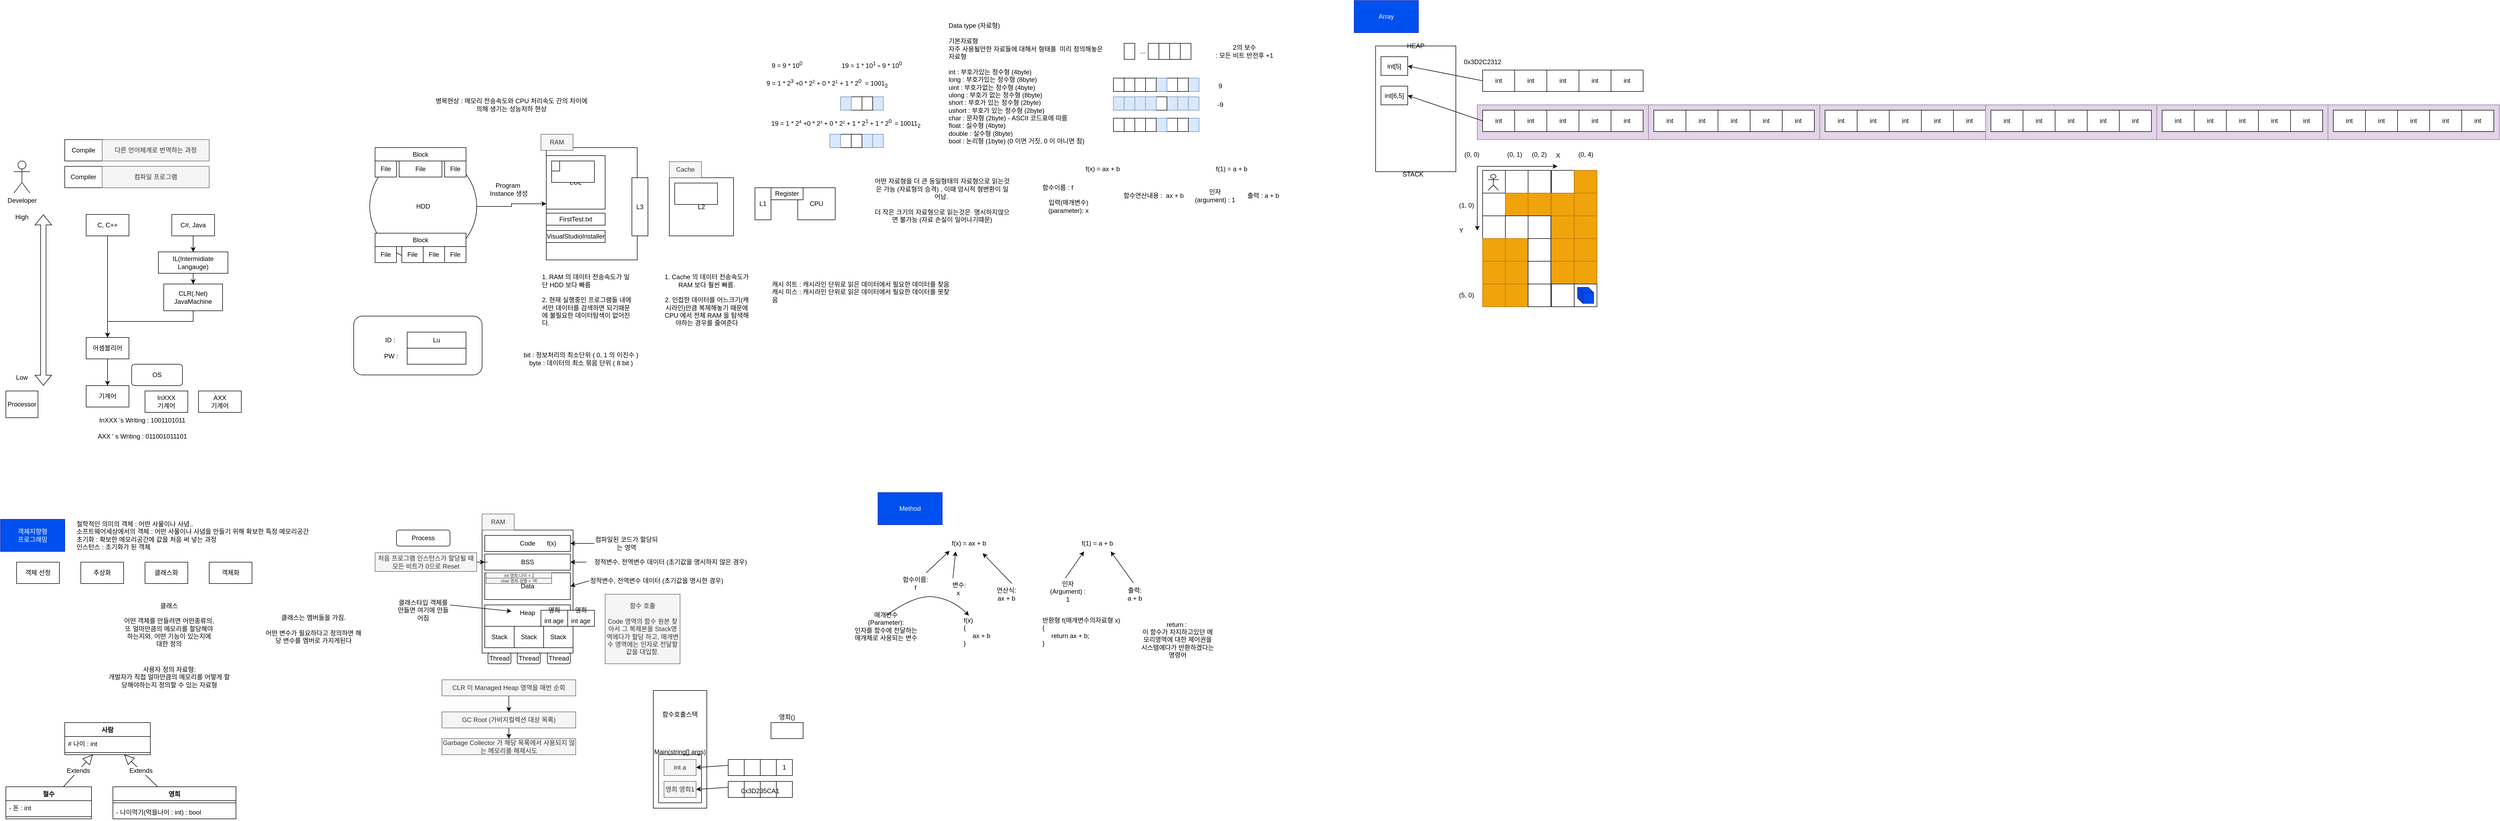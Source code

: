 <mxfile version="21.7.4" type="device">
  <diagram id="C5RBs43oDa-KdzZeNtuy" name="Page-1">
    <mxGraphModel dx="1050" dy="1735" grid="1" gridSize="10" guides="1" tooltips="1" connect="1" arrows="1" fold="1" page="1" pageScale="1" pageWidth="827" pageHeight="1169" math="0" shadow="0">
      <root>
        <mxCell id="WIyWlLk6GJQsqaUBKTNV-0" />
        <mxCell id="WIyWlLk6GJQsqaUBKTNV-1" parent="WIyWlLk6GJQsqaUBKTNV-0" />
        <mxCell id="rMAmGKz9IiGFj0WXurT5-21" value="" style="rounded=0;whiteSpace=wrap;html=1;fillColor=#e1d5e7;strokeColor=#9673a6;" vertex="1" parent="WIyWlLk6GJQsqaUBKTNV-1">
          <mxGeometry x="2790" y="-85" width="320" height="65" as="geometry" />
        </mxCell>
        <mxCell id="sBHuZ6YUQPur8Hax-RjV-0" value="기계어" style="rounded=0;whiteSpace=wrap;html=1;" parent="WIyWlLk6GJQsqaUBKTNV-1" vertex="1">
          <mxGeometry x="190" y="440" width="80" height="40" as="geometry" />
        </mxCell>
        <mxCell id="sBHuZ6YUQPur8Hax-RjV-1" value="" style="shape=flexArrow;endArrow=classic;startArrow=classic;html=1;rounded=0;" parent="WIyWlLk6GJQsqaUBKTNV-1" edge="1">
          <mxGeometry width="100" height="100" relative="1" as="geometry">
            <mxPoint x="110" y="440" as="sourcePoint" />
            <mxPoint x="110" y="120" as="targetPoint" />
          </mxGeometry>
        </mxCell>
        <mxCell id="sBHuZ6YUQPur8Hax-RjV-2" value="High" style="text;html=1;strokeColor=none;fillColor=none;align=center;verticalAlign=middle;whiteSpace=wrap;rounded=0;" parent="WIyWlLk6GJQsqaUBKTNV-1" vertex="1">
          <mxGeometry x="40" y="110" width="60" height="30" as="geometry" />
        </mxCell>
        <mxCell id="sBHuZ6YUQPur8Hax-RjV-3" value="Low" style="text;html=1;strokeColor=none;fillColor=none;align=center;verticalAlign=middle;whiteSpace=wrap;rounded=0;" parent="WIyWlLk6GJQsqaUBKTNV-1" vertex="1">
          <mxGeometry x="40" y="410" width="60" height="30" as="geometry" />
        </mxCell>
        <mxCell id="sBHuZ6YUQPur8Hax-RjV-12" style="edgeStyle=orthogonalEdgeStyle;rounded=0;orthogonalLoop=1;jettySize=auto;html=1;entryX=0.5;entryY=0;entryDx=0;entryDy=0;" parent="WIyWlLk6GJQsqaUBKTNV-1" source="sBHuZ6YUQPur8Hax-RjV-4" target="sBHuZ6YUQPur8Hax-RjV-0" edge="1">
          <mxGeometry relative="1" as="geometry" />
        </mxCell>
        <mxCell id="sBHuZ6YUQPur8Hax-RjV-4" value="C, C++" style="rounded=0;whiteSpace=wrap;html=1;" parent="WIyWlLk6GJQsqaUBKTNV-1" vertex="1">
          <mxGeometry x="190" y="120" width="80" height="40" as="geometry" />
        </mxCell>
        <mxCell id="sBHuZ6YUQPur8Hax-RjV-26" style="edgeStyle=orthogonalEdgeStyle;rounded=0;orthogonalLoop=1;jettySize=auto;html=1;entryX=0.5;entryY=0;entryDx=0;entryDy=0;" parent="WIyWlLk6GJQsqaUBKTNV-1" source="sBHuZ6YUQPur8Hax-RjV-5" target="sBHuZ6YUQPur8Hax-RjV-25" edge="1">
          <mxGeometry relative="1" as="geometry" />
        </mxCell>
        <mxCell id="sBHuZ6YUQPur8Hax-RjV-5" value="C#, Java" style="rounded=0;whiteSpace=wrap;html=1;" parent="WIyWlLk6GJQsqaUBKTNV-1" vertex="1">
          <mxGeometry x="350" y="120" width="80" height="40" as="geometry" />
        </mxCell>
        <mxCell id="sBHuZ6YUQPur8Hax-RjV-6" value="Developer" style="shape=umlActor;verticalLabelPosition=bottom;verticalAlign=top;html=1;outlineConnect=0;" parent="WIyWlLk6GJQsqaUBKTNV-1" vertex="1">
          <mxGeometry x="55" y="20" width="30" height="60" as="geometry" />
        </mxCell>
        <mxCell id="sBHuZ6YUQPur8Hax-RjV-7" value="Processor" style="rounded=0;whiteSpace=wrap;html=1;" parent="WIyWlLk6GJQsqaUBKTNV-1" vertex="1">
          <mxGeometry x="40" y="450" width="60" height="50" as="geometry" />
        </mxCell>
        <mxCell id="sBHuZ6YUQPur8Hax-RjV-8" value="Compiler" style="rounded=0;whiteSpace=wrap;html=1;" parent="WIyWlLk6GJQsqaUBKTNV-1" vertex="1">
          <mxGeometry x="150" y="30" width="70" height="40" as="geometry" />
        </mxCell>
        <mxCell id="sBHuZ6YUQPur8Hax-RjV-9" value="Compile" style="rounded=0;whiteSpace=wrap;html=1;" parent="WIyWlLk6GJQsqaUBKTNV-1" vertex="1">
          <mxGeometry x="150" y="-20" width="70" height="40" as="geometry" />
        </mxCell>
        <mxCell id="sBHuZ6YUQPur8Hax-RjV-10" value="다른 언어체계로 번역하는 과정" style="text;html=1;strokeColor=#666666;fillColor=#f5f5f5;align=center;verticalAlign=middle;whiteSpace=wrap;rounded=0;fontColor=#333333;" parent="WIyWlLk6GJQsqaUBKTNV-1" vertex="1">
          <mxGeometry x="220" y="-20" width="200" height="40" as="geometry" />
        </mxCell>
        <mxCell id="sBHuZ6YUQPur8Hax-RjV-11" value="컴파일 프로그램" style="text;html=1;strokeColor=#666666;fillColor=#f5f5f5;align=center;verticalAlign=middle;whiteSpace=wrap;rounded=0;fontColor=#333333;" parent="WIyWlLk6GJQsqaUBKTNV-1" vertex="1">
          <mxGeometry x="220" y="30" width="200" height="40" as="geometry" />
        </mxCell>
        <mxCell id="sBHuZ6YUQPur8Hax-RjV-14" value="InXXX &#39;s Writing : 1001101011" style="text;html=1;strokeColor=none;fillColor=none;align=center;verticalAlign=middle;whiteSpace=wrap;rounded=0;" parent="WIyWlLk6GJQsqaUBKTNV-1" vertex="1">
          <mxGeometry x="180" y="490" width="230" height="30" as="geometry" />
        </mxCell>
        <mxCell id="sBHuZ6YUQPur8Hax-RjV-15" value="AXX &#39; s Writing : 011001011101" style="text;html=1;strokeColor=none;fillColor=none;align=center;verticalAlign=middle;whiteSpace=wrap;rounded=0;" parent="WIyWlLk6GJQsqaUBKTNV-1" vertex="1">
          <mxGeometry x="180" y="520" width="230" height="30" as="geometry" />
        </mxCell>
        <mxCell id="sBHuZ6YUQPur8Hax-RjV-16" value="OS" style="rounded=1;whiteSpace=wrap;html=1;" parent="WIyWlLk6GJQsqaUBKTNV-1" vertex="1">
          <mxGeometry x="275" y="400" width="95" height="40" as="geometry" />
        </mxCell>
        <mxCell id="sBHuZ6YUQPur8Hax-RjV-18" value="InXXX&lt;br&gt;기계어" style="rounded=0;whiteSpace=wrap;html=1;" parent="WIyWlLk6GJQsqaUBKTNV-1" vertex="1">
          <mxGeometry x="300" y="450" width="80" height="40" as="geometry" />
        </mxCell>
        <mxCell id="sBHuZ6YUQPur8Hax-RjV-19" value="AXX&lt;br&gt;기계어" style="rounded=0;whiteSpace=wrap;html=1;" parent="WIyWlLk6GJQsqaUBKTNV-1" vertex="1">
          <mxGeometry x="400" y="450" width="80" height="40" as="geometry" />
        </mxCell>
        <mxCell id="sBHuZ6YUQPur8Hax-RjV-22" value="" style="edgeStyle=orthogonalEdgeStyle;rounded=0;orthogonalLoop=1;jettySize=auto;html=1;entryX=0.5;entryY=0;entryDx=0;entryDy=0;" parent="WIyWlLk6GJQsqaUBKTNV-1" source="sBHuZ6YUQPur8Hax-RjV-4" target="sBHuZ6YUQPur8Hax-RjV-21" edge="1">
          <mxGeometry relative="1" as="geometry">
            <mxPoint x="270" y="140" as="sourcePoint" />
            <mxPoint x="338" y="350" as="targetPoint" />
          </mxGeometry>
        </mxCell>
        <mxCell id="sBHuZ6YUQPur8Hax-RjV-21" value="어셈블리어" style="rounded=0;whiteSpace=wrap;html=1;" parent="WIyWlLk6GJQsqaUBKTNV-1" vertex="1">
          <mxGeometry x="190" y="350" width="80" height="40" as="geometry" />
        </mxCell>
        <mxCell id="sBHuZ6YUQPur8Hax-RjV-24" style="edgeStyle=orthogonalEdgeStyle;rounded=0;orthogonalLoop=1;jettySize=auto;html=1;" parent="WIyWlLk6GJQsqaUBKTNV-1" source="sBHuZ6YUQPur8Hax-RjV-23" target="sBHuZ6YUQPur8Hax-RjV-21" edge="1">
          <mxGeometry relative="1" as="geometry">
            <Array as="points">
              <mxPoint x="390" y="320" />
              <mxPoint x="230" y="320" />
            </Array>
          </mxGeometry>
        </mxCell>
        <mxCell id="sBHuZ6YUQPur8Hax-RjV-23" value="CLR(.Net)&lt;br&gt;JavaMachine" style="rounded=0;whiteSpace=wrap;html=1;" parent="WIyWlLk6GJQsqaUBKTNV-1" vertex="1">
          <mxGeometry x="335" y="250" width="110" height="50" as="geometry" />
        </mxCell>
        <mxCell id="sBHuZ6YUQPur8Hax-RjV-29" style="edgeStyle=orthogonalEdgeStyle;rounded=0;orthogonalLoop=1;jettySize=auto;html=1;entryX=0.5;entryY=0;entryDx=0;entryDy=0;" parent="WIyWlLk6GJQsqaUBKTNV-1" source="sBHuZ6YUQPur8Hax-RjV-25" target="sBHuZ6YUQPur8Hax-RjV-23" edge="1">
          <mxGeometry relative="1" as="geometry" />
        </mxCell>
        <mxCell id="sBHuZ6YUQPur8Hax-RjV-25" value="IL(Intermidiate Langauge)" style="rounded=0;whiteSpace=wrap;html=1;" parent="WIyWlLk6GJQsqaUBKTNV-1" vertex="1">
          <mxGeometry x="325" y="190" width="130" height="40" as="geometry" />
        </mxCell>
        <mxCell id="sBHuZ6YUQPur8Hax-RjV-60" style="edgeStyle=orthogonalEdgeStyle;rounded=0;orthogonalLoop=1;jettySize=auto;html=1;entryX=0;entryY=0.5;entryDx=0;entryDy=0;" parent="WIyWlLk6GJQsqaUBKTNV-1" source="sBHuZ6YUQPur8Hax-RjV-30" target="sBHuZ6YUQPur8Hax-RjV-58" edge="1">
          <mxGeometry relative="1" as="geometry" />
        </mxCell>
        <mxCell id="sBHuZ6YUQPur8Hax-RjV-30" value="HDD" style="ellipse;whiteSpace=wrap;html=1;aspect=fixed;" parent="WIyWlLk6GJQsqaUBKTNV-1" vertex="1">
          <mxGeometry x="720" y="5" width="200" height="200" as="geometry" />
        </mxCell>
        <mxCell id="sBHuZ6YUQPur8Hax-RjV-34" value="Block" style="rounded=0;whiteSpace=wrap;html=1;" parent="WIyWlLk6GJQsqaUBKTNV-1" vertex="1">
          <mxGeometry x="730" y="-5" width="170" height="25" as="geometry" />
        </mxCell>
        <mxCell id="sBHuZ6YUQPur8Hax-RjV-35" value="File" style="rounded=0;whiteSpace=wrap;html=1;" parent="WIyWlLk6GJQsqaUBKTNV-1" vertex="1">
          <mxGeometry x="730" y="20" width="40" height="30" as="geometry" />
        </mxCell>
        <mxCell id="sBHuZ6YUQPur8Hax-RjV-37" value="File" style="rounded=0;whiteSpace=wrap;html=1;" parent="WIyWlLk6GJQsqaUBKTNV-1" vertex="1">
          <mxGeometry x="775" y="20" width="80" height="30" as="geometry" />
        </mxCell>
        <mxCell id="sBHuZ6YUQPur8Hax-RjV-38" value="File" style="rounded=0;whiteSpace=wrap;html=1;" parent="WIyWlLk6GJQsqaUBKTNV-1" vertex="1">
          <mxGeometry x="860" y="20" width="40" height="30" as="geometry" />
        </mxCell>
        <mxCell id="sBHuZ6YUQPur8Hax-RjV-39" value="Block" style="rounded=0;whiteSpace=wrap;html=1;" parent="WIyWlLk6GJQsqaUBKTNV-1" vertex="1">
          <mxGeometry x="730" y="155" width="170" height="25" as="geometry" />
        </mxCell>
        <mxCell id="sBHuZ6YUQPur8Hax-RjV-40" value="File" style="rounded=0;whiteSpace=wrap;html=1;" parent="WIyWlLk6GJQsqaUBKTNV-1" vertex="1">
          <mxGeometry x="730" y="180" width="40" height="30" as="geometry" />
        </mxCell>
        <mxCell id="sBHuZ6YUQPur8Hax-RjV-42" value="File" style="rounded=0;whiteSpace=wrap;html=1;" parent="WIyWlLk6GJQsqaUBKTNV-1" vertex="1">
          <mxGeometry x="860" y="180" width="40" height="30" as="geometry" />
        </mxCell>
        <mxCell id="sBHuZ6YUQPur8Hax-RjV-43" value="File" style="rounded=0;whiteSpace=wrap;html=1;" parent="WIyWlLk6GJQsqaUBKTNV-1" vertex="1">
          <mxGeometry x="780" y="180" width="40" height="30" as="geometry" />
        </mxCell>
        <mxCell id="sBHuZ6YUQPur8Hax-RjV-44" value="File" style="rounded=0;whiteSpace=wrap;html=1;" parent="WIyWlLk6GJQsqaUBKTNV-1" vertex="1">
          <mxGeometry x="820" y="180" width="40" height="30" as="geometry" />
        </mxCell>
        <mxCell id="sBHuZ6YUQPur8Hax-RjV-45" value="CPU" style="rounded=0;whiteSpace=wrap;html=1;" parent="WIyWlLk6GJQsqaUBKTNV-1" vertex="1">
          <mxGeometry x="1520" y="70" width="70" height="60" as="geometry" />
        </mxCell>
        <mxCell id="sBHuZ6YUQPur8Hax-RjV-51" value="" style="rounded=1;whiteSpace=wrap;html=1;" parent="WIyWlLk6GJQsqaUBKTNV-1" vertex="1">
          <mxGeometry x="690" y="310" width="240" height="110" as="geometry" />
        </mxCell>
        <mxCell id="sBHuZ6YUQPur8Hax-RjV-52" value="ID :&amp;nbsp;" style="text;html=1;strokeColor=none;fillColor=none;align=center;verticalAlign=middle;whiteSpace=wrap;rounded=0;" parent="WIyWlLk6GJQsqaUBKTNV-1" vertex="1">
          <mxGeometry x="730" y="340" width="60" height="30" as="geometry" />
        </mxCell>
        <mxCell id="sBHuZ6YUQPur8Hax-RjV-53" value="PW :" style="text;html=1;strokeColor=none;fillColor=none;align=center;verticalAlign=middle;whiteSpace=wrap;rounded=0;" parent="WIyWlLk6GJQsqaUBKTNV-1" vertex="1">
          <mxGeometry x="730" y="370" width="60" height="30" as="geometry" />
        </mxCell>
        <mxCell id="sBHuZ6YUQPur8Hax-RjV-54" value="Lu" style="rounded=0;whiteSpace=wrap;html=1;" parent="WIyWlLk6GJQsqaUBKTNV-1" vertex="1">
          <mxGeometry x="790" y="340" width="110" height="30" as="geometry" />
        </mxCell>
        <mxCell id="sBHuZ6YUQPur8Hax-RjV-55" value="" style="rounded=0;whiteSpace=wrap;html=1;" parent="WIyWlLk6GJQsqaUBKTNV-1" vertex="1">
          <mxGeometry x="790" y="370" width="110" height="30" as="geometry" />
        </mxCell>
        <mxCell id="sBHuZ6YUQPur8Hax-RjV-56" value="병목현상 : 메모리 전송속도와 CPU 처리속도 간의 차이에 의해 생기는 성능저하 현상" style="text;html=1;strokeColor=none;fillColor=none;align=center;verticalAlign=middle;whiteSpace=wrap;rounded=0;" parent="WIyWlLk6GJQsqaUBKTNV-1" vertex="1">
          <mxGeometry x="840" y="-110" width="290" height="50" as="geometry" />
        </mxCell>
        <mxCell id="sBHuZ6YUQPur8Hax-RjV-58" value="" style="rounded=0;whiteSpace=wrap;html=1;" parent="WIyWlLk6GJQsqaUBKTNV-1" vertex="1">
          <mxGeometry x="1050" y="-5" width="170" height="210" as="geometry" />
        </mxCell>
        <mxCell id="sBHuZ6YUQPur8Hax-RjV-59" value="RAM" style="text;html=1;strokeColor=#666666;fillColor=#f5f5f5;align=center;verticalAlign=middle;whiteSpace=wrap;rounded=0;fontColor=#333333;" parent="WIyWlLk6GJQsqaUBKTNV-1" vertex="1">
          <mxGeometry x="1040" y="-30" width="60" height="30" as="geometry" />
        </mxCell>
        <mxCell id="sBHuZ6YUQPur8Hax-RjV-61" value="LOL" style="rounded=0;whiteSpace=wrap;html=1;" parent="WIyWlLk6GJQsqaUBKTNV-1" vertex="1">
          <mxGeometry x="1050" y="10" width="110" height="100" as="geometry" />
        </mxCell>
        <mxCell id="sBHuZ6YUQPur8Hax-RjV-62" value="FirstTest.txt" style="rounded=0;whiteSpace=wrap;html=1;" parent="WIyWlLk6GJQsqaUBKTNV-1" vertex="1">
          <mxGeometry x="1050" y="117.5" width="110" height="22.5" as="geometry" />
        </mxCell>
        <mxCell id="sBHuZ6YUQPur8Hax-RjV-63" value="VisualStudioInstaller" style="rounded=0;whiteSpace=wrap;html=1;" parent="WIyWlLk6GJQsqaUBKTNV-1" vertex="1">
          <mxGeometry x="1050" y="150" width="110" height="22.5" as="geometry" />
        </mxCell>
        <mxCell id="sBHuZ6YUQPur8Hax-RjV-64" value="1. RAM 의 데이터 전송속도가 일단 HDD 보다 빠름&lt;br&gt;&lt;br&gt;2. 현재 실행중인 프로그램들 내에서만 데이터를 검색하면 되기때문에 불필요한 데이터탐색이 없어진다.&lt;br&gt;" style="text;html=1;strokeColor=none;fillColor=none;align=left;verticalAlign=middle;whiteSpace=wrap;rounded=0;" parent="WIyWlLk6GJQsqaUBKTNV-1" vertex="1">
          <mxGeometry x="1040" y="220" width="170" height="120" as="geometry" />
        </mxCell>
        <mxCell id="sBHuZ6YUQPur8Hax-RjV-65" value="Program&amp;nbsp;&lt;br&gt;Instance 생성" style="text;html=1;strokeColor=none;fillColor=none;align=center;verticalAlign=middle;whiteSpace=wrap;rounded=0;" parent="WIyWlLk6GJQsqaUBKTNV-1" vertex="1">
          <mxGeometry x="930" y="45" width="100" height="55" as="geometry" />
        </mxCell>
        <mxCell id="sBHuZ6YUQPur8Hax-RjV-66" value="Register" style="rounded=0;whiteSpace=wrap;html=1;" parent="WIyWlLk6GJQsqaUBKTNV-1" vertex="1">
          <mxGeometry x="1470" y="70" width="60" height="22.5" as="geometry" />
        </mxCell>
        <mxCell id="sBHuZ6YUQPur8Hax-RjV-67" value="L3" style="rounded=0;whiteSpace=wrap;html=1;" parent="WIyWlLk6GJQsqaUBKTNV-1" vertex="1">
          <mxGeometry x="1210" y="51.25" width="30" height="108.75" as="geometry" />
        </mxCell>
        <mxCell id="sBHuZ6YUQPur8Hax-RjV-68" value="L2" style="rounded=0;whiteSpace=wrap;html=1;" parent="WIyWlLk6GJQsqaUBKTNV-1" vertex="1">
          <mxGeometry x="1280" y="51.25" width="120" height="108.75" as="geometry" />
        </mxCell>
        <mxCell id="sBHuZ6YUQPur8Hax-RjV-69" value="L1" style="rounded=0;whiteSpace=wrap;html=1;" parent="WIyWlLk6GJQsqaUBKTNV-1" vertex="1">
          <mxGeometry x="1440" y="70" width="30" height="60" as="geometry" />
        </mxCell>
        <mxCell id="sBHuZ6YUQPur8Hax-RjV-70" value="Cache" style="text;html=1;strokeColor=#666666;fillColor=#f5f5f5;align=center;verticalAlign=middle;whiteSpace=wrap;rounded=0;fontColor=#333333;" parent="WIyWlLk6GJQsqaUBKTNV-1" vertex="1">
          <mxGeometry x="1280" y="21.25" width="60" height="30" as="geometry" />
        </mxCell>
        <mxCell id="sBHuZ6YUQPur8Hax-RjV-73" value="" style="rounded=0;whiteSpace=wrap;html=1;" parent="WIyWlLk6GJQsqaUBKTNV-1" vertex="1">
          <mxGeometry x="1060" y="20" width="80" height="40" as="geometry" />
        </mxCell>
        <mxCell id="sBHuZ6YUQPur8Hax-RjV-74" value="" style="rounded=0;whiteSpace=wrap;html=1;" parent="WIyWlLk6GJQsqaUBKTNV-1" vertex="1">
          <mxGeometry x="1060" y="20" width="15" height="18.75" as="geometry" />
        </mxCell>
        <mxCell id="sBHuZ6YUQPur8Hax-RjV-75" value="" style="rounded=0;whiteSpace=wrap;html=1;" parent="WIyWlLk6GJQsqaUBKTNV-1" vertex="1">
          <mxGeometry x="1290" y="61.25" width="80" height="40" as="geometry" />
        </mxCell>
        <mxCell id="sBHuZ6YUQPur8Hax-RjV-76" value="1. Cache 의 데이터 전송속도가 RAM 보다 훨씬 빠름.&lt;br&gt;&lt;br&gt;2. 인접한 데이터를 어느크기(캐시라인)만큼 복제해놓기 때문에 CPU 에서 전체 RAM 을 탐색해야하는 경우를 줄여준다" style="text;html=1;strokeColor=none;fillColor=none;align=center;verticalAlign=middle;whiteSpace=wrap;rounded=0;" parent="WIyWlLk6GJQsqaUBKTNV-1" vertex="1">
          <mxGeometry x="1270" y="220" width="160" height="120" as="geometry" />
        </mxCell>
        <mxCell id="sBHuZ6YUQPur8Hax-RjV-77" value="캐시 히트 : 캐시라인 단위로 읽은 데이터에서 필요한 데이터를 찾음&lt;br&gt;캐시 미스 : 캐시라인 단위로 읽은 데이터에서 필요한 데이터를 못찾음" style="text;html=1;strokeColor=none;fillColor=none;align=left;verticalAlign=middle;whiteSpace=wrap;rounded=0;" parent="WIyWlLk6GJQsqaUBKTNV-1" vertex="1">
          <mxGeometry x="1470" y="210" width="340" height="110" as="geometry" />
        </mxCell>
        <mxCell id="sBHuZ6YUQPur8Hax-RjV-78" value="bit : 정보처리의 최소단위 ( 0, 1 의 이진수 )&lt;br&gt;byte : 데이터의 최소 묶음 단위 ( 8 bit )" style="text;html=1;strokeColor=none;fillColor=none;align=center;verticalAlign=middle;whiteSpace=wrap;rounded=0;" parent="WIyWlLk6GJQsqaUBKTNV-1" vertex="1">
          <mxGeometry x="1000" y="360" width="230" height="60" as="geometry" />
        </mxCell>
        <mxCell id="sBHuZ6YUQPur8Hax-RjV-79" value="f(x) = ax + b" style="text;html=1;strokeColor=none;fillColor=none;align=center;verticalAlign=middle;whiteSpace=wrap;rounded=0;" parent="WIyWlLk6GJQsqaUBKTNV-1" vertex="1">
          <mxGeometry x="2020" y="20" width="140" height="30" as="geometry" />
        </mxCell>
        <mxCell id="sBHuZ6YUQPur8Hax-RjV-80" value="함수이름 : f" style="text;html=1;strokeColor=none;fillColor=none;align=center;verticalAlign=middle;whiteSpace=wrap;rounded=0;" parent="WIyWlLk6GJQsqaUBKTNV-1" vertex="1">
          <mxGeometry x="1960" y="55" width="92" height="30" as="geometry" />
        </mxCell>
        <mxCell id="sBHuZ6YUQPur8Hax-RjV-81" value="입력(매개변수) (parameter): x" style="text;html=1;strokeColor=none;fillColor=none;align=center;verticalAlign=middle;whiteSpace=wrap;rounded=0;" parent="WIyWlLk6GJQsqaUBKTNV-1" vertex="1">
          <mxGeometry x="1970" y="90" width="112" height="30" as="geometry" />
        </mxCell>
        <mxCell id="sBHuZ6YUQPur8Hax-RjV-82" value="함수연산내용 :&amp;nbsp; ax + b" style="text;html=1;strokeColor=none;fillColor=none;align=center;verticalAlign=middle;whiteSpace=wrap;rounded=0;" parent="WIyWlLk6GJQsqaUBKTNV-1" vertex="1">
          <mxGeometry x="2110" y="70" width="150" height="30" as="geometry" />
        </mxCell>
        <mxCell id="sBHuZ6YUQPur8Hax-RjV-84" value="f(1) = a + b" style="text;html=1;strokeColor=none;fillColor=none;align=center;verticalAlign=middle;whiteSpace=wrap;rounded=0;" parent="WIyWlLk6GJQsqaUBKTNV-1" vertex="1">
          <mxGeometry x="2261" y="20" width="140" height="30" as="geometry" />
        </mxCell>
        <mxCell id="sBHuZ6YUQPur8Hax-RjV-85" value="인자 (argument) : 1&lt;br&gt;" style="text;html=1;strokeColor=none;fillColor=none;align=center;verticalAlign=middle;whiteSpace=wrap;rounded=0;" parent="WIyWlLk6GJQsqaUBKTNV-1" vertex="1">
          <mxGeometry x="2260" y="70" width="80" height="30" as="geometry" />
        </mxCell>
        <mxCell id="sBHuZ6YUQPur8Hax-RjV-86" value="출력 : a + b" style="text;html=1;strokeColor=none;fillColor=none;align=center;verticalAlign=middle;whiteSpace=wrap;rounded=0;" parent="WIyWlLk6GJQsqaUBKTNV-1" vertex="1">
          <mxGeometry x="2350" y="70" width="80" height="30" as="geometry" />
        </mxCell>
        <mxCell id="sBHuZ6YUQPur8Hax-RjV-87" value="9 = 9 * 10&lt;sup&gt;0&lt;/sup&gt;" style="text;html=1;strokeColor=none;fillColor=none;align=center;verticalAlign=middle;whiteSpace=wrap;rounded=0;" parent="WIyWlLk6GJQsqaUBKTNV-1" vertex="1">
          <mxGeometry x="1420" y="-170" width="160" height="20" as="geometry" />
        </mxCell>
        <mxCell id="sBHuZ6YUQPur8Hax-RjV-88" value="19 = 1 * 10&lt;sup&gt;1&lt;/sup&gt;&lt;span style=&quot;font-size: 10px;&quot;&gt;&amp;nbsp;+&lt;/span&gt;&amp;nbsp;9 * 10&lt;sup&gt;0&lt;/sup&gt;" style="text;html=1;strokeColor=none;fillColor=none;align=left;verticalAlign=middle;whiteSpace=wrap;rounded=0;" parent="WIyWlLk6GJQsqaUBKTNV-1" vertex="1">
          <mxGeometry x="1600" y="-170" width="290" height="20" as="geometry" />
        </mxCell>
        <mxCell id="sBHuZ6YUQPur8Hax-RjV-89" value="9 = 1 * 2&lt;sup&gt;3&lt;/sup&gt; +0 * 2&lt;span style=&quot;font-size: 10px;&quot;&gt;&lt;sup&gt;2&lt;/sup&gt;&lt;/span&gt;&amp;nbsp;+ 0 * 2&lt;span style=&quot;font-size: 10px;&quot;&gt;&lt;sup&gt;1&lt;/sup&gt;&lt;/span&gt;&amp;nbsp;+&amp;nbsp;1 * 2&lt;sup&gt;0&lt;/sup&gt;&amp;nbsp; = 1001&lt;sub&gt;2&lt;/sub&gt;" style="text;html=1;strokeColor=none;fillColor=none;align=center;verticalAlign=middle;whiteSpace=wrap;rounded=0;" parent="WIyWlLk6GJQsqaUBKTNV-1" vertex="1">
          <mxGeometry x="1420" y="-135" width="310" height="20" as="geometry" />
        </mxCell>
        <mxCell id="sBHuZ6YUQPur8Hax-RjV-90" value="" style="rounded=0;whiteSpace=wrap;html=1;fillColor=#dae8fc;strokeColor=#6c8ebf;" parent="WIyWlLk6GJQsqaUBKTNV-1" vertex="1">
          <mxGeometry x="1660" y="-100" width="20" height="25" as="geometry" />
        </mxCell>
        <mxCell id="sBHuZ6YUQPur8Hax-RjV-91" value="" style="rounded=0;whiteSpace=wrap;html=1;" parent="WIyWlLk6GJQsqaUBKTNV-1" vertex="1">
          <mxGeometry x="1640" y="-100" width="20" height="25" as="geometry" />
        </mxCell>
        <mxCell id="sBHuZ6YUQPur8Hax-RjV-92" value="" style="rounded=0;whiteSpace=wrap;html=1;" parent="WIyWlLk6GJQsqaUBKTNV-1" vertex="1">
          <mxGeometry x="1620" y="-100" width="20" height="25" as="geometry" />
        </mxCell>
        <mxCell id="sBHuZ6YUQPur8Hax-RjV-93" value="" style="rounded=0;whiteSpace=wrap;html=1;fillColor=#dae8fc;strokeColor=#6c8ebf;" parent="WIyWlLk6GJQsqaUBKTNV-1" vertex="1">
          <mxGeometry x="1600" y="-100" width="20" height="25" as="geometry" />
        </mxCell>
        <mxCell id="sBHuZ6YUQPur8Hax-RjV-95" value="19 = 1 * 2&lt;span style=&quot;font-size: 10px;&quot;&gt;&lt;sup&gt;4&lt;/sup&gt;&lt;/span&gt;&amp;nbsp;+0 * 2&lt;span style=&quot;font-size: 8.333px;&quot;&gt;&lt;sup&gt;3&lt;/sup&gt;&lt;/span&gt;&amp;nbsp;+ 0 * 2&lt;span style=&quot;font-size: 8.333px;&quot;&gt;&lt;sup&gt;2&lt;/sup&gt;&lt;/span&gt;&amp;nbsp;+&amp;nbsp;1 * 2&lt;sup&gt;1&amp;nbsp;&lt;/sup&gt;+&amp;nbsp;1 * 2&lt;sup style=&quot;border-color: var(--border-color);&quot;&gt;0&amp;nbsp;&amp;nbsp;&lt;/sup&gt;= 10011&lt;sub&gt;2&lt;/sub&gt;" style="text;html=1;strokeColor=none;fillColor=none;align=center;verticalAlign=middle;whiteSpace=wrap;rounded=0;" parent="WIyWlLk6GJQsqaUBKTNV-1" vertex="1">
          <mxGeometry x="1420" y="-60" width="380" height="20" as="geometry" />
        </mxCell>
        <mxCell id="sBHuZ6YUQPur8Hax-RjV-96" value="" style="rounded=0;whiteSpace=wrap;html=1;fillColor=#dae8fc;strokeColor=#6c8ebf;" parent="WIyWlLk6GJQsqaUBKTNV-1" vertex="1">
          <mxGeometry x="1660" y="-30" width="20" height="25" as="geometry" />
        </mxCell>
        <mxCell id="sBHuZ6YUQPur8Hax-RjV-97" value="" style="rounded=0;whiteSpace=wrap;html=1;fillColor=#dae8fc;strokeColor=#6c8ebf;" parent="WIyWlLk6GJQsqaUBKTNV-1" vertex="1">
          <mxGeometry x="1640" y="-30" width="20" height="25" as="geometry" />
        </mxCell>
        <mxCell id="sBHuZ6YUQPur8Hax-RjV-98" value="" style="rounded=0;whiteSpace=wrap;html=1;" parent="WIyWlLk6GJQsqaUBKTNV-1" vertex="1">
          <mxGeometry x="1620" y="-30" width="20" height="25" as="geometry" />
        </mxCell>
        <mxCell id="sBHuZ6YUQPur8Hax-RjV-99" value="" style="rounded=0;whiteSpace=wrap;html=1;" parent="WIyWlLk6GJQsqaUBKTNV-1" vertex="1">
          <mxGeometry x="1600" y="-30" width="20" height="25" as="geometry" />
        </mxCell>
        <mxCell id="sBHuZ6YUQPur8Hax-RjV-100" value="" style="rounded=0;whiteSpace=wrap;html=1;fillColor=#dae8fc;strokeColor=#6c8ebf;" parent="WIyWlLk6GJQsqaUBKTNV-1" vertex="1">
          <mxGeometry x="1580" y="-30" width="20" height="25" as="geometry" />
        </mxCell>
        <mxCell id="sBHuZ6YUQPur8Hax-RjV-101" value="Data type (자료형)&lt;br&gt;&lt;br&gt;기본자료형&lt;br&gt;자주 사용될만한 자료들에 대해서 형태를&amp;nbsp; 미리 정의해놓은 자료형&lt;br&gt;&lt;br&gt;int : 부호가있는 정수형 (4byte)&lt;br&gt;long : 부호가있는 정수형 (8byte)&lt;br&gt;uint : 부호가없는 정수형 (4byte)&lt;br&gt;ulong : 부호가 없는 정수형 (8byte)&lt;br&gt;short : 부호가 있는 정수형 (2byte)&lt;br&gt;ushort : 부호가 있는 정수형 (2byte)&lt;br&gt;char : 문자형 (2byte) - ASCII 코드표에 따름&lt;br&gt;float : 실수형 (4byte)&lt;br&gt;double : 실수형 (8byte)&lt;br&gt;bool : 논리형 (1byte) (0 이면 거짓, 0 이 아니면 참)" style="text;html=1;strokeColor=none;fillColor=none;align=left;verticalAlign=middle;whiteSpace=wrap;rounded=0;" parent="WIyWlLk6GJQsqaUBKTNV-1" vertex="1">
          <mxGeometry x="1800" y="-250" width="300" height="250" as="geometry" />
        </mxCell>
        <mxCell id="sBHuZ6YUQPur8Hax-RjV-102" value="" style="rounded=0;whiteSpace=wrap;html=1;" parent="WIyWlLk6GJQsqaUBKTNV-1" vertex="1">
          <mxGeometry x="2130" y="-200" width="20" height="30" as="geometry" />
        </mxCell>
        <mxCell id="sBHuZ6YUQPur8Hax-RjV-103" value="" style="rounded=0;whiteSpace=wrap;html=1;" parent="WIyWlLk6GJQsqaUBKTNV-1" vertex="1">
          <mxGeometry x="2175" y="-200" width="20" height="30" as="geometry" />
        </mxCell>
        <mxCell id="sBHuZ6YUQPur8Hax-RjV-104" value="..." style="text;html=1;strokeColor=none;fillColor=none;align=center;verticalAlign=middle;whiteSpace=wrap;rounded=0;" parent="WIyWlLk6GJQsqaUBKTNV-1" vertex="1">
          <mxGeometry x="2150" y="-200" width="30" height="30" as="geometry" />
        </mxCell>
        <mxCell id="sBHuZ6YUQPur8Hax-RjV-105" value="" style="rounded=0;whiteSpace=wrap;html=1;" parent="WIyWlLk6GJQsqaUBKTNV-1" vertex="1">
          <mxGeometry x="2195" y="-200" width="20" height="30" as="geometry" />
        </mxCell>
        <mxCell id="sBHuZ6YUQPur8Hax-RjV-106" value="" style="rounded=0;whiteSpace=wrap;html=1;" parent="WIyWlLk6GJQsqaUBKTNV-1" vertex="1">
          <mxGeometry x="2215" y="-200" width="20" height="30" as="geometry" />
        </mxCell>
        <mxCell id="sBHuZ6YUQPur8Hax-RjV-107" value="" style="rounded=0;whiteSpace=wrap;html=1;" parent="WIyWlLk6GJQsqaUBKTNV-1" vertex="1">
          <mxGeometry x="2235" y="-200" width="20" height="30" as="geometry" />
        </mxCell>
        <mxCell id="sBHuZ6YUQPur8Hax-RjV-108" value="2의 보수&lt;br&gt;: 모든 비트 반전후 +1" style="text;html=1;strokeColor=none;fillColor=none;align=center;verticalAlign=middle;whiteSpace=wrap;rounded=0;" parent="WIyWlLk6GJQsqaUBKTNV-1" vertex="1">
          <mxGeometry x="2280" y="-200" width="150" height="30" as="geometry" />
        </mxCell>
        <mxCell id="sBHuZ6YUQPur8Hax-RjV-109" value="" style="rounded=0;whiteSpace=wrap;html=1;fillColor=#dae8fc;strokeColor=#6c8ebf;" parent="WIyWlLk6GJQsqaUBKTNV-1" vertex="1">
          <mxGeometry x="2250" y="-135" width="20" height="25" as="geometry" />
        </mxCell>
        <mxCell id="sBHuZ6YUQPur8Hax-RjV-110" value="" style="rounded=0;whiteSpace=wrap;html=1;" parent="WIyWlLk6GJQsqaUBKTNV-1" vertex="1">
          <mxGeometry x="2230" y="-135" width="20" height="25" as="geometry" />
        </mxCell>
        <mxCell id="sBHuZ6YUQPur8Hax-RjV-111" value="" style="rounded=0;whiteSpace=wrap;html=1;" parent="WIyWlLk6GJQsqaUBKTNV-1" vertex="1">
          <mxGeometry x="2210" y="-135" width="20" height="25" as="geometry" />
        </mxCell>
        <mxCell id="sBHuZ6YUQPur8Hax-RjV-112" value="" style="rounded=0;whiteSpace=wrap;html=1;fillColor=#dae8fc;strokeColor=#6c8ebf;" parent="WIyWlLk6GJQsqaUBKTNV-1" vertex="1">
          <mxGeometry x="2190" y="-135" width="20" height="25" as="geometry" />
        </mxCell>
        <mxCell id="sBHuZ6YUQPur8Hax-RjV-117" value="" style="rounded=0;whiteSpace=wrap;html=1;" parent="WIyWlLk6GJQsqaUBKTNV-1" vertex="1">
          <mxGeometry x="2170" y="-135" width="20" height="25" as="geometry" />
        </mxCell>
        <mxCell id="sBHuZ6YUQPur8Hax-RjV-118" value="" style="rounded=0;whiteSpace=wrap;html=1;" parent="WIyWlLk6GJQsqaUBKTNV-1" vertex="1">
          <mxGeometry x="2150" y="-135" width="20" height="25" as="geometry" />
        </mxCell>
        <mxCell id="sBHuZ6YUQPur8Hax-RjV-119" value="" style="rounded=0;whiteSpace=wrap;html=1;" parent="WIyWlLk6GJQsqaUBKTNV-1" vertex="1">
          <mxGeometry x="2130" y="-135" width="20" height="25" as="geometry" />
        </mxCell>
        <mxCell id="sBHuZ6YUQPur8Hax-RjV-120" value="" style="rounded=0;whiteSpace=wrap;html=1;" parent="WIyWlLk6GJQsqaUBKTNV-1" vertex="1">
          <mxGeometry x="2110" y="-135" width="20" height="25" as="geometry" />
        </mxCell>
        <mxCell id="sBHuZ6YUQPur8Hax-RjV-121" value="" style="rounded=0;whiteSpace=wrap;html=1;fillColor=#dae8fc;strokeColor=#6c8ebf;" parent="WIyWlLk6GJQsqaUBKTNV-1" vertex="1">
          <mxGeometry x="2250" y="-100" width="20" height="25" as="geometry" />
        </mxCell>
        <mxCell id="sBHuZ6YUQPur8Hax-RjV-122" value="" style="rounded=0;whiteSpace=wrap;html=1;fillColor=#dae8fc;strokeColor=#6c8ebf;" parent="WIyWlLk6GJQsqaUBKTNV-1" vertex="1">
          <mxGeometry x="2230" y="-100" width="20" height="25" as="geometry" />
        </mxCell>
        <mxCell id="sBHuZ6YUQPur8Hax-RjV-123" value="" style="rounded=0;whiteSpace=wrap;html=1;fillColor=#dae8fc;strokeColor=#6c8ebf;" parent="WIyWlLk6GJQsqaUBKTNV-1" vertex="1">
          <mxGeometry x="2210" y="-100" width="20" height="25" as="geometry" />
        </mxCell>
        <mxCell id="sBHuZ6YUQPur8Hax-RjV-124" value="" style="rounded=0;whiteSpace=wrap;html=1;" parent="WIyWlLk6GJQsqaUBKTNV-1" vertex="1">
          <mxGeometry x="2190" y="-100" width="20" height="25" as="geometry" />
        </mxCell>
        <mxCell id="sBHuZ6YUQPur8Hax-RjV-125" value="" style="rounded=0;whiteSpace=wrap;html=1;fillColor=#dae8fc;strokeColor=#6c8ebf;" parent="WIyWlLk6GJQsqaUBKTNV-1" vertex="1">
          <mxGeometry x="2170" y="-100" width="20" height="25" as="geometry" />
        </mxCell>
        <mxCell id="sBHuZ6YUQPur8Hax-RjV-126" value="" style="rounded=0;whiteSpace=wrap;html=1;fillColor=#dae8fc;strokeColor=#6c8ebf;" parent="WIyWlLk6GJQsqaUBKTNV-1" vertex="1">
          <mxGeometry x="2150" y="-100" width="20" height="25" as="geometry" />
        </mxCell>
        <mxCell id="sBHuZ6YUQPur8Hax-RjV-127" value="" style="rounded=0;whiteSpace=wrap;html=1;fillColor=#dae8fc;strokeColor=#6c8ebf;" parent="WIyWlLk6GJQsqaUBKTNV-1" vertex="1">
          <mxGeometry x="2130" y="-100" width="20" height="25" as="geometry" />
        </mxCell>
        <mxCell id="sBHuZ6YUQPur8Hax-RjV-128" value="" style="rounded=0;whiteSpace=wrap;html=1;fillColor=#dae8fc;strokeColor=#6c8ebf;" parent="WIyWlLk6GJQsqaUBKTNV-1" vertex="1">
          <mxGeometry x="2110" y="-100" width="20" height="25" as="geometry" />
        </mxCell>
        <mxCell id="sBHuZ6YUQPur8Hax-RjV-129" value="-9" style="text;html=1;strokeColor=none;fillColor=none;align=center;verticalAlign=middle;whiteSpace=wrap;rounded=0;" parent="WIyWlLk6GJQsqaUBKTNV-1" vertex="1">
          <mxGeometry x="2280" y="-100" width="60" height="30" as="geometry" />
        </mxCell>
        <mxCell id="sBHuZ6YUQPur8Hax-RjV-130" value="9" style="text;html=1;strokeColor=none;fillColor=none;align=center;verticalAlign=middle;whiteSpace=wrap;rounded=0;" parent="WIyWlLk6GJQsqaUBKTNV-1" vertex="1">
          <mxGeometry x="2280" y="-135" width="60" height="30" as="geometry" />
        </mxCell>
        <mxCell id="sBHuZ6YUQPur8Hax-RjV-131" value="" style="rounded=0;whiteSpace=wrap;html=1;fillColor=#dae8fc;strokeColor=#6c8ebf;" parent="WIyWlLk6GJQsqaUBKTNV-1" vertex="1">
          <mxGeometry x="2250" y="-60" width="20" height="25" as="geometry" />
        </mxCell>
        <mxCell id="sBHuZ6YUQPur8Hax-RjV-132" value="" style="rounded=0;whiteSpace=wrap;html=1;" parent="WIyWlLk6GJQsqaUBKTNV-1" vertex="1">
          <mxGeometry x="2230" y="-60" width="20" height="25" as="geometry" />
        </mxCell>
        <mxCell id="sBHuZ6YUQPur8Hax-RjV-133" value="" style="rounded=0;whiteSpace=wrap;html=1;" parent="WIyWlLk6GJQsqaUBKTNV-1" vertex="1">
          <mxGeometry x="2210" y="-60" width="20" height="25" as="geometry" />
        </mxCell>
        <mxCell id="sBHuZ6YUQPur8Hax-RjV-134" value="" style="rounded=0;whiteSpace=wrap;html=1;fillColor=#dae8fc;strokeColor=#6c8ebf;" parent="WIyWlLk6GJQsqaUBKTNV-1" vertex="1">
          <mxGeometry x="2190" y="-60" width="20" height="25" as="geometry" />
        </mxCell>
        <mxCell id="sBHuZ6YUQPur8Hax-RjV-135" value="" style="rounded=0;whiteSpace=wrap;html=1;" parent="WIyWlLk6GJQsqaUBKTNV-1" vertex="1">
          <mxGeometry x="2170" y="-60" width="20" height="25" as="geometry" />
        </mxCell>
        <mxCell id="sBHuZ6YUQPur8Hax-RjV-136" value="" style="rounded=0;whiteSpace=wrap;html=1;" parent="WIyWlLk6GJQsqaUBKTNV-1" vertex="1">
          <mxGeometry x="2150" y="-60" width="20" height="25" as="geometry" />
        </mxCell>
        <mxCell id="sBHuZ6YUQPur8Hax-RjV-137" value="" style="rounded=0;whiteSpace=wrap;html=1;" parent="WIyWlLk6GJQsqaUBKTNV-1" vertex="1">
          <mxGeometry x="2130" y="-60" width="20" height="25" as="geometry" />
        </mxCell>
        <mxCell id="sBHuZ6YUQPur8Hax-RjV-138" value="" style="rounded=0;whiteSpace=wrap;html=1;" parent="WIyWlLk6GJQsqaUBKTNV-1" vertex="1">
          <mxGeometry x="2110" y="-60" width="20" height="25" as="geometry" />
        </mxCell>
        <mxCell id="sBHuZ6YUQPur8Hax-RjV-140" value="어떤 자료형을 더 큰 동일형태의 자료형으로 읽는것은 가능 (자료형의 승격) , 이때 암시적 형변환이 일어남.&amp;nbsp;&lt;br&gt;&lt;br&gt;더 작은 크기의 자료형으로 읽는것은&amp;nbsp; 명시하지않으면 불가능 (자료 손실이 일어나기떄문)" style="text;html=1;strokeColor=none;fillColor=none;align=center;verticalAlign=middle;whiteSpace=wrap;rounded=0;" parent="WIyWlLk6GJQsqaUBKTNV-1" vertex="1">
          <mxGeometry x="1660" y="50" width="260" height="88.75" as="geometry" />
        </mxCell>
        <mxCell id="tC2YpxN6-Xy0JO787jC6-0" value="객체지향형&lt;br&gt;프로그래밍" style="rounded=0;whiteSpace=wrap;html=1;fillColor=#0050ef;fontColor=#ffffff;strokeColor=#001DBC;" parent="WIyWlLk6GJQsqaUBKTNV-1" vertex="1">
          <mxGeometry x="30" y="690" width="120" height="60" as="geometry" />
        </mxCell>
        <mxCell id="tC2YpxN6-Xy0JO787jC6-1" value="철학적인 의미의 객체 : 어떤 사물이나 사념..&lt;br&gt;소프트웨어세상에서의 객체 : 어떤 사물이나 사념을 만들기 위해 확보한 특정 메모리공간&amp;nbsp;&lt;br&gt;초기화 : 확보한 메모리공간에 값을 처음 써 넣는 과정&lt;br&gt;인스턴스 : 초기화가 된 객체" style="text;html=1;strokeColor=none;fillColor=none;align=left;verticalAlign=middle;whiteSpace=wrap;rounded=0;" parent="WIyWlLk6GJQsqaUBKTNV-1" vertex="1">
          <mxGeometry x="170" y="690" width="530" height="60" as="geometry" />
        </mxCell>
        <mxCell id="tC2YpxN6-Xy0JO787jC6-3" value="객체 선정" style="rounded=0;whiteSpace=wrap;html=1;" parent="WIyWlLk6GJQsqaUBKTNV-1" vertex="1">
          <mxGeometry x="60" y="770" width="80" height="40" as="geometry" />
        </mxCell>
        <mxCell id="tC2YpxN6-Xy0JO787jC6-7" value="추상화" style="rounded=0;whiteSpace=wrap;html=1;" parent="WIyWlLk6GJQsqaUBKTNV-1" vertex="1">
          <mxGeometry x="180" y="770" width="80" height="40" as="geometry" />
        </mxCell>
        <mxCell id="tC2YpxN6-Xy0JO787jC6-8" value="클래스화" style="rounded=0;whiteSpace=wrap;html=1;" parent="WIyWlLk6GJQsqaUBKTNV-1" vertex="1">
          <mxGeometry x="300" y="770" width="80" height="40" as="geometry" />
        </mxCell>
        <mxCell id="tC2YpxN6-Xy0JO787jC6-9" value="객체화" style="rounded=0;whiteSpace=wrap;html=1;" parent="WIyWlLk6GJQsqaUBKTNV-1" vertex="1">
          <mxGeometry x="420" y="770" width="80" height="40" as="geometry" />
        </mxCell>
        <mxCell id="tC2YpxN6-Xy0JO787jC6-10" value="&lt;br&gt;클래스&lt;br&gt;&lt;br&gt;어떤 객체를 만들려면 어떤종류의, 또 얼마만큼의 메모리를 할당해야하는지와, 어떤 기능이 있는지에 대한 정의" style="text;html=1;strokeColor=none;fillColor=none;align=center;verticalAlign=middle;whiteSpace=wrap;rounded=0;" parent="WIyWlLk6GJQsqaUBKTNV-1" vertex="1">
          <mxGeometry x="260" y="820" width="170" height="120" as="geometry" />
        </mxCell>
        <mxCell id="tC2YpxN6-Xy0JO787jC6-11" value="사용자 정의 자료형:&lt;br&gt;개발자가 직접 얼마만큼의 메모리를 어떻게 할당해야하는지 정의할 수 있는 자료형" style="text;html=1;strokeColor=none;fillColor=none;align=center;verticalAlign=middle;whiteSpace=wrap;rounded=0;" parent="WIyWlLk6GJQsqaUBKTNV-1" vertex="1">
          <mxGeometry x="227.5" y="950" width="235" height="70" as="geometry" />
        </mxCell>
        <mxCell id="tC2YpxN6-Xy0JO787jC6-12" value="클래스는 멤버들을 가짐.&lt;br&gt;&lt;br&gt;어떤 변수가 필요하다고 정의하면 해당 변수를 멤버로 가지게된다" style="text;html=1;strokeColor=none;fillColor=none;align=center;verticalAlign=middle;whiteSpace=wrap;rounded=0;" parent="WIyWlLk6GJQsqaUBKTNV-1" vertex="1">
          <mxGeometry x="520" y="830" width="190" height="130" as="geometry" />
        </mxCell>
        <mxCell id="tC2YpxN6-Xy0JO787jC6-13" value="" style="rounded=0;whiteSpace=wrap;html=1;" parent="WIyWlLk6GJQsqaUBKTNV-1" vertex="1">
          <mxGeometry x="930" y="710" width="170" height="230" as="geometry" />
        </mxCell>
        <mxCell id="tC2YpxN6-Xy0JO787jC6-14" value="RAM" style="text;html=1;strokeColor=#666666;fillColor=#f5f5f5;align=center;verticalAlign=middle;whiteSpace=wrap;rounded=0;fontColor=#333333;" parent="WIyWlLk6GJQsqaUBKTNV-1" vertex="1">
          <mxGeometry x="930" y="680" width="60" height="30" as="geometry" />
        </mxCell>
        <mxCell id="tC2YpxN6-Xy0JO787jC6-15" value="Code" style="rounded=0;whiteSpace=wrap;html=1;" parent="WIyWlLk6GJQsqaUBKTNV-1" vertex="1">
          <mxGeometry x="935" y="720" width="160" height="30" as="geometry" />
        </mxCell>
        <mxCell id="tC2YpxN6-Xy0JO787jC6-16" value="BSS" style="rounded=0;whiteSpace=wrap;html=1;" parent="WIyWlLk6GJQsqaUBKTNV-1" vertex="1">
          <mxGeometry x="935" y="755" width="160" height="30" as="geometry" />
        </mxCell>
        <mxCell id="tC2YpxN6-Xy0JO787jC6-17" value="Data" style="rounded=0;whiteSpace=wrap;html=1;" parent="WIyWlLk6GJQsqaUBKTNV-1" vertex="1">
          <mxGeometry x="935" y="790" width="160" height="50" as="geometry" />
        </mxCell>
        <mxCell id="tC2YpxN6-Xy0JO787jC6-18" value="" style="rounded=0;whiteSpace=wrap;html=1;" parent="WIyWlLk6GJQsqaUBKTNV-1" vertex="1">
          <mxGeometry x="935" y="850" width="160" height="80" as="geometry" />
        </mxCell>
        <mxCell id="tC2YpxN6-Xy0JO787jC6-19" value="Heap" style="text;html=1;strokeColor=none;fillColor=none;align=center;verticalAlign=middle;whiteSpace=wrap;rounded=0;" parent="WIyWlLk6GJQsqaUBKTNV-1" vertex="1">
          <mxGeometry x="985" y="850" width="60" height="30" as="geometry" />
        </mxCell>
        <mxCell id="tC2YpxN6-Xy0JO787jC6-20" value="Stack" style="text;html=1;strokeColor=none;fillColor=none;align=center;verticalAlign=middle;whiteSpace=wrap;rounded=0;" parent="WIyWlLk6GJQsqaUBKTNV-1" vertex="1">
          <mxGeometry x="985" y="900" width="60" height="30" as="geometry" />
        </mxCell>
        <mxCell id="tC2YpxN6-Xy0JO787jC6-21" value="" style="endArrow=classic;html=1;rounded=0;" parent="WIyWlLk6GJQsqaUBKTNV-1" target="tC2YpxN6-Xy0JO787jC6-19" edge="1">
          <mxGeometry width="50" height="50" relative="1" as="geometry">
            <mxPoint x="870" y="850" as="sourcePoint" />
            <mxPoint x="910" y="790" as="targetPoint" />
          </mxGeometry>
        </mxCell>
        <mxCell id="tC2YpxN6-Xy0JO787jC6-22" value="클래스타입 객체를 만들면 여기에 만들어짐" style="text;html=1;strokeColor=none;fillColor=none;align=center;verticalAlign=middle;whiteSpace=wrap;rounded=0;" parent="WIyWlLk6GJQsqaUBKTNV-1" vertex="1">
          <mxGeometry x="770" y="830" width="100" height="60" as="geometry" />
        </mxCell>
        <mxCell id="tC2YpxN6-Xy0JO787jC6-23" value="" style="rounded=0;whiteSpace=wrap;html=1;" parent="WIyWlLk6GJQsqaUBKTNV-1" vertex="1">
          <mxGeometry x="1040" y="860" width="50" height="30" as="geometry" />
        </mxCell>
        <mxCell id="tC2YpxN6-Xy0JO787jC6-24" value="영희" style="text;html=1;strokeColor=none;fillColor=none;align=center;verticalAlign=middle;whiteSpace=wrap;rounded=0;" parent="WIyWlLk6GJQsqaUBKTNV-1" vertex="1">
          <mxGeometry x="1045" y="850" width="40" height="20" as="geometry" />
        </mxCell>
        <mxCell id="tC2YpxN6-Xy0JO787jC6-25" value="int age" style="text;html=1;strokeColor=none;fillColor=none;align=center;verticalAlign=middle;whiteSpace=wrap;rounded=0;" parent="WIyWlLk6GJQsqaUBKTNV-1" vertex="1">
          <mxGeometry x="1042.5" y="870" width="42.5" height="20" as="geometry" />
        </mxCell>
        <mxCell id="tC2YpxN6-Xy0JO787jC6-26" value="" style="endArrow=classic;html=1;rounded=0;entryX=1;entryY=0.5;entryDx=0;entryDy=0;" parent="WIyWlLk6GJQsqaUBKTNV-1" target="tC2YpxN6-Xy0JO787jC6-15" edge="1">
          <mxGeometry width="50" height="50" relative="1" as="geometry">
            <mxPoint x="1140" y="735" as="sourcePoint" />
            <mxPoint x="1110" y="850" as="targetPoint" />
          </mxGeometry>
        </mxCell>
        <mxCell id="tC2YpxN6-Xy0JO787jC6-27" value="컴파일된 코드가 할당되는 영역" style="text;html=1;strokeColor=none;fillColor=none;align=center;verticalAlign=middle;whiteSpace=wrap;rounded=0;" parent="WIyWlLk6GJQsqaUBKTNV-1" vertex="1">
          <mxGeometry x="1140" y="720" width="120" height="30" as="geometry" />
        </mxCell>
        <mxCell id="tC2YpxN6-Xy0JO787jC6-28" value="Method" style="rounded=0;whiteSpace=wrap;html=1;fillColor=#0050ef;fontColor=#ffffff;strokeColor=#001DBC;" parent="WIyWlLk6GJQsqaUBKTNV-1" vertex="1">
          <mxGeometry x="1670" y="640" width="120" height="60" as="geometry" />
        </mxCell>
        <mxCell id="tC2YpxN6-Xy0JO787jC6-29" value="f(x) = ax + b" style="text;html=1;strokeColor=none;fillColor=none;align=center;verticalAlign=middle;whiteSpace=wrap;rounded=0;" parent="WIyWlLk6GJQsqaUBKTNV-1" vertex="1">
          <mxGeometry x="1790" y="720" width="100" height="30" as="geometry" />
        </mxCell>
        <mxCell id="tC2YpxN6-Xy0JO787jC6-30" value="" style="endArrow=classic;html=1;rounded=0;entryX=0.138;entryY=0.962;entryDx=0;entryDy=0;entryPerimeter=0;" parent="WIyWlLk6GJQsqaUBKTNV-1" target="tC2YpxN6-Xy0JO787jC6-29" edge="1">
          <mxGeometry width="50" height="50" relative="1" as="geometry">
            <mxPoint x="1760" y="790" as="sourcePoint" />
            <mxPoint x="1960" y="760" as="targetPoint" />
          </mxGeometry>
        </mxCell>
        <mxCell id="tC2YpxN6-Xy0JO787jC6-31" value="함수이름:&lt;br&gt;f" style="text;html=1;strokeColor=none;fillColor=none;align=center;verticalAlign=middle;whiteSpace=wrap;rounded=0;" parent="WIyWlLk6GJQsqaUBKTNV-1" vertex="1">
          <mxGeometry x="1700" y="790" width="80" height="40" as="geometry" />
        </mxCell>
        <mxCell id="tC2YpxN6-Xy0JO787jC6-33" value="" style="endArrow=classic;html=1;rounded=0;entryX=0.25;entryY=1;entryDx=0;entryDy=0;" parent="WIyWlLk6GJQsqaUBKTNV-1" target="tC2YpxN6-Xy0JO787jC6-29" edge="1">
          <mxGeometry width="50" height="50" relative="1" as="geometry">
            <mxPoint x="1810" y="800" as="sourcePoint" />
            <mxPoint x="1814" y="759" as="targetPoint" />
          </mxGeometry>
        </mxCell>
        <mxCell id="tC2YpxN6-Xy0JO787jC6-34" value="&amp;nbsp;변수:&lt;br&gt;x" style="text;html=1;strokeColor=none;fillColor=none;align=center;verticalAlign=middle;whiteSpace=wrap;rounded=0;" parent="WIyWlLk6GJQsqaUBKTNV-1" vertex="1">
          <mxGeometry x="1780" y="800" width="80" height="40" as="geometry" />
        </mxCell>
        <mxCell id="tC2YpxN6-Xy0JO787jC6-35" value="" style="endArrow=classic;html=1;rounded=0;entryX=0.757;entryY=1.115;entryDx=0;entryDy=0;entryPerimeter=0;" parent="WIyWlLk6GJQsqaUBKTNV-1" target="tC2YpxN6-Xy0JO787jC6-29" edge="1">
          <mxGeometry width="50" height="50" relative="1" as="geometry">
            <mxPoint x="1920" y="810" as="sourcePoint" />
            <mxPoint x="1825" y="760" as="targetPoint" />
          </mxGeometry>
        </mxCell>
        <mxCell id="tC2YpxN6-Xy0JO787jC6-36" value="연산식:&lt;br&gt;ax + b" style="text;html=1;strokeColor=none;fillColor=none;align=center;verticalAlign=middle;whiteSpace=wrap;rounded=0;" parent="WIyWlLk6GJQsqaUBKTNV-1" vertex="1">
          <mxGeometry x="1870" y="810" width="80" height="40" as="geometry" />
        </mxCell>
        <mxCell id="tC2YpxN6-Xy0JO787jC6-37" value="f(1) = a + b" style="text;html=1;strokeColor=none;fillColor=none;align=center;verticalAlign=middle;whiteSpace=wrap;rounded=0;" parent="WIyWlLk6GJQsqaUBKTNV-1" vertex="1">
          <mxGeometry x="2030" y="720" width="100" height="30" as="geometry" />
        </mxCell>
        <mxCell id="tC2YpxN6-Xy0JO787jC6-38" value="" style="endArrow=classic;html=1;rounded=0;entryX=0.25;entryY=1;entryDx=0;entryDy=0;" parent="WIyWlLk6GJQsqaUBKTNV-1" target="tC2YpxN6-Xy0JO787jC6-37" edge="1">
          <mxGeometry width="50" height="50" relative="1" as="geometry">
            <mxPoint x="2020" y="800" as="sourcePoint" />
            <mxPoint x="1990" y="770" as="targetPoint" />
          </mxGeometry>
        </mxCell>
        <mxCell id="tC2YpxN6-Xy0JO787jC6-39" value="인자&lt;br&gt;(Argument) :&lt;br&gt;1" style="text;html=1;strokeColor=none;fillColor=none;align=center;verticalAlign=middle;whiteSpace=wrap;rounded=0;" parent="WIyWlLk6GJQsqaUBKTNV-1" vertex="1">
          <mxGeometry x="1985" y="805" width="80" height="40" as="geometry" />
        </mxCell>
        <mxCell id="tC2YpxN6-Xy0JO787jC6-40" value="출력:&lt;br&gt;a + b" style="text;html=1;strokeColor=none;fillColor=none;align=center;verticalAlign=middle;whiteSpace=wrap;rounded=0;" parent="WIyWlLk6GJQsqaUBKTNV-1" vertex="1">
          <mxGeometry x="2110" y="810" width="80" height="40" as="geometry" />
        </mxCell>
        <mxCell id="tC2YpxN6-Xy0JO787jC6-41" value="" style="endArrow=classic;html=1;rounded=0;entryX=0.75;entryY=1;entryDx=0;entryDy=0;exitX=0.465;exitY=-0.029;exitDx=0;exitDy=0;exitPerimeter=0;" parent="WIyWlLk6GJQsqaUBKTNV-1" source="tC2YpxN6-Xy0JO787jC6-40" target="tC2YpxN6-Xy0JO787jC6-37" edge="1">
          <mxGeometry width="50" height="50" relative="1" as="geometry">
            <mxPoint x="2030" y="810" as="sourcePoint" />
            <mxPoint x="2065" y="760" as="targetPoint" />
          </mxGeometry>
        </mxCell>
        <mxCell id="tC2YpxN6-Xy0JO787jC6-42" value="&lt;div style=&quot;text-align: left;&quot;&gt;&lt;span style=&quot;background-color: initial;&quot;&gt;f(x)&lt;/span&gt;&lt;/div&gt;&lt;div style=&quot;text-align: left;&quot;&gt;&lt;span style=&quot;background-color: initial;&quot;&gt;{&lt;/span&gt;&lt;/div&gt;&lt;div style=&quot;text-align: left;&quot;&gt;&lt;span style=&quot;background-color: initial;&quot;&gt;&amp;nbsp; &amp;nbsp; &amp;nbsp;ax + b&lt;/span&gt;&lt;/div&gt;&lt;div style=&quot;text-align: left;&quot;&gt;&lt;span style=&quot;background-color: initial;&quot;&gt;}&lt;/span&gt;&lt;/div&gt;" style="text;html=1;strokeColor=none;fillColor=none;align=center;verticalAlign=middle;whiteSpace=wrap;rounded=0;" parent="WIyWlLk6GJQsqaUBKTNV-1" vertex="1">
          <mxGeometry x="1780" y="860" width="150" height="80" as="geometry" />
        </mxCell>
        <mxCell id="tC2YpxN6-Xy0JO787jC6-43" value="&lt;div style=&quot;text-align: left;&quot;&gt;&lt;span style=&quot;background-color: initial;&quot;&gt;반환형 f(매개변수의자료형 x)&lt;/span&gt;&lt;/div&gt;&lt;div style=&quot;text-align: left;&quot;&gt;&lt;span style=&quot;background-color: initial;&quot;&gt;{&lt;/span&gt;&lt;/div&gt;&lt;div style=&quot;text-align: left;&quot;&gt;&lt;span style=&quot;background-color: initial;&quot;&gt;&amp;nbsp; &amp;nbsp; &amp;nbsp;&lt;/span&gt;&lt;span style=&quot;background-color: initial;&quot;&gt;return ax + b;&lt;/span&gt;&lt;/div&gt;&lt;div style=&quot;text-align: left;&quot;&gt;&lt;span style=&quot;background-color: initial;&quot;&gt;}&lt;/span&gt;&lt;/div&gt;" style="text;html=1;strokeColor=none;fillColor=none;align=center;verticalAlign=middle;whiteSpace=wrap;rounded=0;" parent="WIyWlLk6GJQsqaUBKTNV-1" vertex="1">
          <mxGeometry x="1960" y="860" width="180" height="80" as="geometry" />
        </mxCell>
        <mxCell id="tC2YpxN6-Xy0JO787jC6-44" value="" style="rounded=0;whiteSpace=wrap;html=1;" parent="WIyWlLk6GJQsqaUBKTNV-1" vertex="1">
          <mxGeometry x="1038.75" y="905" width="50" height="20" as="geometry" />
        </mxCell>
        <mxCell id="tC2YpxN6-Xy0JO787jC6-45" value="f(1)" style="text;html=1;strokeColor=none;fillColor=none;align=center;verticalAlign=middle;whiteSpace=wrap;rounded=0;" parent="WIyWlLk6GJQsqaUBKTNV-1" vertex="1">
          <mxGeometry x="1042.5" y="900" width="40" height="20" as="geometry" />
        </mxCell>
        <mxCell id="tC2YpxN6-Xy0JO787jC6-46" value="f(x)" style="text;html=1;strokeColor=none;fillColor=none;align=center;verticalAlign=middle;whiteSpace=wrap;rounded=0;" parent="WIyWlLk6GJQsqaUBKTNV-1" vertex="1">
          <mxGeometry x="1040" y="725" width="40" height="20" as="geometry" />
        </mxCell>
        <mxCell id="tC2YpxN6-Xy0JO787jC6-47" value="함수 호출&lt;br&gt;&lt;br&gt;Code 영역의 함수 원본 찾아서 그 복제본을 Stack영역에다가 할당 하고, 매개변수 영역에는 인자로 전달할 값을 대입함." style="text;html=1;strokeColor=#666666;fillColor=#f5f5f5;align=center;verticalAlign=middle;whiteSpace=wrap;rounded=0;fontColor=#333333;" parent="WIyWlLk6GJQsqaUBKTNV-1" vertex="1">
          <mxGeometry x="1160" y="830" width="140" height="130" as="geometry" />
        </mxCell>
        <mxCell id="tC2YpxN6-Xy0JO787jC6-48" value="매개변수&lt;br&gt;(Parameter):&lt;br&gt;인자를 함수에 전달하는 매개체로 사용되는 변수" style="text;html=1;strokeColor=none;fillColor=none;align=center;verticalAlign=middle;whiteSpace=wrap;rounded=0;" parent="WIyWlLk6GJQsqaUBKTNV-1" vertex="1">
          <mxGeometry x="1620" y="870" width="130" height="40" as="geometry" />
        </mxCell>
        <mxCell id="tC2YpxN6-Xy0JO787jC6-49" value="" style="curved=1;endArrow=classic;html=1;rounded=0;entryX=0.4;entryY=0.125;entryDx=0;entryDy=0;entryPerimeter=0;exitX=0.5;exitY=0;exitDx=0;exitDy=0;" parent="WIyWlLk6GJQsqaUBKTNV-1" source="tC2YpxN6-Xy0JO787jC6-48" target="tC2YpxN6-Xy0JO787jC6-42" edge="1">
          <mxGeometry width="50" height="50" relative="1" as="geometry">
            <mxPoint x="1860" y="900" as="sourcePoint" />
            <mxPoint x="1910" y="850" as="targetPoint" />
            <Array as="points">
              <mxPoint x="1740" y="830" />
              <mxPoint x="1810" y="840" />
            </Array>
          </mxGeometry>
        </mxCell>
        <mxCell id="tC2YpxN6-Xy0JO787jC6-50" value="return :&amp;nbsp;&lt;br&gt;이 함수가 차지하고있던 메모리영역에 대한 제어권을 시스템에다가 반환하겠다는 명령어" style="text;html=1;strokeColor=none;fillColor=none;align=center;verticalAlign=middle;whiteSpace=wrap;rounded=0;" parent="WIyWlLk6GJQsqaUBKTNV-1" vertex="1">
          <mxGeometry x="2160" y="880" width="140" height="70" as="geometry" />
        </mxCell>
        <mxCell id="tC2YpxN6-Xy0JO787jC6-51" value="" style="endArrow=classic;html=1;rounded=0;entryX=1;entryY=0.5;entryDx=0;entryDy=0;exitX=0;exitY=0.5;exitDx=0;exitDy=0;" parent="WIyWlLk6GJQsqaUBKTNV-1" source="tC2YpxN6-Xy0JO787jC6-52" target="tC2YpxN6-Xy0JO787jC6-16" edge="1">
          <mxGeometry width="50" height="50" relative="1" as="geometry">
            <mxPoint x="1150" y="790" as="sourcePoint" />
            <mxPoint x="1105" y="790" as="targetPoint" />
          </mxGeometry>
        </mxCell>
        <mxCell id="tC2YpxN6-Xy0JO787jC6-52" value="정적변수, 전역변수 데이터 (초기값을 명시하지 않은 경우)" style="text;html=1;strokeColor=none;fillColor=none;align=center;verticalAlign=middle;whiteSpace=wrap;rounded=0;" parent="WIyWlLk6GJQsqaUBKTNV-1" vertex="1">
          <mxGeometry x="1125" y="755" width="315" height="30" as="geometry" />
        </mxCell>
        <mxCell id="tC2YpxN6-Xy0JO787jC6-56" style="edgeStyle=orthogonalEdgeStyle;rounded=0;orthogonalLoop=1;jettySize=auto;html=1;entryX=0;entryY=0.5;entryDx=0;entryDy=0;" parent="WIyWlLk6GJQsqaUBKTNV-1" source="tC2YpxN6-Xy0JO787jC6-55" target="tC2YpxN6-Xy0JO787jC6-16" edge="1">
          <mxGeometry relative="1" as="geometry" />
        </mxCell>
        <mxCell id="tC2YpxN6-Xy0JO787jC6-55" value="처음 프로그램 인스턴스가 할당될 때 모든 비트가 0으로 Reset" style="text;html=1;strokeColor=#666666;fillColor=#f5f5f5;align=center;verticalAlign=middle;whiteSpace=wrap;rounded=0;fontColor=#333333;" parent="WIyWlLk6GJQsqaUBKTNV-1" vertex="1">
          <mxGeometry x="730" y="752.5" width="190" height="35" as="geometry" />
        </mxCell>
        <mxCell id="tC2YpxN6-Xy0JO787jC6-57" value="정적변수, 전역변수 데이터 (초기값을 명시한 경우)" style="text;html=1;strokeColor=none;fillColor=none;align=left;verticalAlign=middle;whiteSpace=wrap;rounded=0;" parent="WIyWlLk6GJQsqaUBKTNV-1" vertex="1">
          <mxGeometry x="1130" y="790" width="315" height="30" as="geometry" />
        </mxCell>
        <mxCell id="tC2YpxN6-Xy0JO787jC6-58" value="" style="endArrow=classic;html=1;rounded=0;entryX=1;entryY=0.5;entryDx=0;entryDy=0;exitX=0;exitY=0.5;exitDx=0;exitDy=0;" parent="WIyWlLk6GJQsqaUBKTNV-1" source="tC2YpxN6-Xy0JO787jC6-57" target="tC2YpxN6-Xy0JO787jC6-17" edge="1">
          <mxGeometry width="50" height="50" relative="1" as="geometry">
            <mxPoint x="1135" y="780" as="sourcePoint" />
            <mxPoint x="1105" y="780" as="targetPoint" />
          </mxGeometry>
        </mxCell>
        <mxCell id="tC2YpxN6-Xy0JO787jC6-59" value="char 영희.성별 = &#39;여&#39;" style="text;html=1;strokeColor=#666666;fillColor=#f5f5f5;align=center;verticalAlign=middle;whiteSpace=wrap;rounded=0;fontColor=#333333;fontSize=8;" parent="WIyWlLk6GJQsqaUBKTNV-1" vertex="1">
          <mxGeometry x="937.5" y="800" width="122.5" height="10" as="geometry" />
        </mxCell>
        <mxCell id="tC2YpxN6-Xy0JO787jC6-61" value="int 영희.나이 = 2" style="text;html=1;strokeColor=#666666;fillColor=#f5f5f5;align=center;verticalAlign=middle;whiteSpace=wrap;rounded=0;fontColor=#333333;fontSize=8;" parent="WIyWlLk6GJQsqaUBKTNV-1" vertex="1">
          <mxGeometry x="937.5" y="790" width="122.5" height="10" as="geometry" />
        </mxCell>
        <mxCell id="tC2YpxN6-Xy0JO787jC6-64" value="" style="edgeStyle=orthogonalEdgeStyle;rounded=0;orthogonalLoop=1;jettySize=auto;html=1;" parent="WIyWlLk6GJQsqaUBKTNV-1" source="tC2YpxN6-Xy0JO787jC6-62" target="tC2YpxN6-Xy0JO787jC6-63" edge="1">
          <mxGeometry relative="1" as="geometry" />
        </mxCell>
        <mxCell id="tC2YpxN6-Xy0JO787jC6-62" value="CLR 이 Managed Heap 영역을 매번 순회" style="text;html=1;strokeColor=#666666;fillColor=#f5f5f5;align=center;verticalAlign=middle;whiteSpace=wrap;rounded=0;fontColor=#333333;" parent="WIyWlLk6GJQsqaUBKTNV-1" vertex="1">
          <mxGeometry x="855" y="990" width="250" height="30" as="geometry" />
        </mxCell>
        <mxCell id="tC2YpxN6-Xy0JO787jC6-66" value="" style="edgeStyle=orthogonalEdgeStyle;rounded=0;orthogonalLoop=1;jettySize=auto;html=1;" parent="WIyWlLk6GJQsqaUBKTNV-1" source="tC2YpxN6-Xy0JO787jC6-63" target="tC2YpxN6-Xy0JO787jC6-65" edge="1">
          <mxGeometry relative="1" as="geometry" />
        </mxCell>
        <mxCell id="tC2YpxN6-Xy0JO787jC6-63" value="GC Root (가비지컬렉션 대상 목록)" style="text;html=1;strokeColor=#666666;fillColor=#f5f5f5;align=center;verticalAlign=middle;whiteSpace=wrap;rounded=0;fontColor=#333333;" parent="WIyWlLk6GJQsqaUBKTNV-1" vertex="1">
          <mxGeometry x="855" y="1050" width="250" height="30" as="geometry" />
        </mxCell>
        <mxCell id="tC2YpxN6-Xy0JO787jC6-65" value="Garbage Collector 가 해당 목록에서 사용되지 않는 메모리를 해제시도" style="text;html=1;strokeColor=#666666;fillColor=#f5f5f5;align=center;verticalAlign=middle;whiteSpace=wrap;rounded=0;fontColor=#333333;" parent="WIyWlLk6GJQsqaUBKTNV-1" vertex="1">
          <mxGeometry x="855" y="1100" width="250" height="30" as="geometry" />
        </mxCell>
        <mxCell id="tC2YpxN6-Xy0JO787jC6-67" value="" style="rounded=0;whiteSpace=wrap;html=1;" parent="WIyWlLk6GJQsqaUBKTNV-1" vertex="1">
          <mxGeometry x="1250" y="1010" width="100" height="220" as="geometry" />
        </mxCell>
        <mxCell id="tC2YpxN6-Xy0JO787jC6-68" value="함수호출스택" style="text;html=1;strokeColor=none;fillColor=none;align=center;verticalAlign=middle;whiteSpace=wrap;rounded=0;" parent="WIyWlLk6GJQsqaUBKTNV-1" vertex="1">
          <mxGeometry x="1250" y="1040" width="100" height="30" as="geometry" />
        </mxCell>
        <mxCell id="tC2YpxN6-Xy0JO787jC6-69" value="" style="rounded=0;whiteSpace=wrap;html=1;" parent="WIyWlLk6GJQsqaUBKTNV-1" vertex="1">
          <mxGeometry x="1260" y="1130" width="80" height="90" as="geometry" />
        </mxCell>
        <mxCell id="tC2YpxN6-Xy0JO787jC6-70" value="Main(string[] args)" style="text;html=1;strokeColor=none;fillColor=none;align=center;verticalAlign=middle;whiteSpace=wrap;rounded=0;" parent="WIyWlLk6GJQsqaUBKTNV-1" vertex="1">
          <mxGeometry x="1250" y="1110" width="100" height="30" as="geometry" />
        </mxCell>
        <mxCell id="tC2YpxN6-Xy0JO787jC6-74" value="Process" style="rounded=1;whiteSpace=wrap;html=1;" parent="WIyWlLk6GJQsqaUBKTNV-1" vertex="1">
          <mxGeometry x="770" y="710" width="100" height="30" as="geometry" />
        </mxCell>
        <mxCell id="tC2YpxN6-Xy0JO787jC6-77" value="Stack" style="rounded=0;whiteSpace=wrap;html=1;" parent="WIyWlLk6GJQsqaUBKTNV-1" vertex="1">
          <mxGeometry x="1045" y="890" width="55" height="40" as="geometry" />
        </mxCell>
        <mxCell id="tC2YpxN6-Xy0JO787jC6-78" value="Stack" style="rounded=0;whiteSpace=wrap;html=1;" parent="WIyWlLk6GJQsqaUBKTNV-1" vertex="1">
          <mxGeometry x="990" y="890" width="55" height="40" as="geometry" />
        </mxCell>
        <mxCell id="tC2YpxN6-Xy0JO787jC6-79" value="Stack" style="rounded=0;whiteSpace=wrap;html=1;" parent="WIyWlLk6GJQsqaUBKTNV-1" vertex="1">
          <mxGeometry x="935" y="890" width="55" height="40" as="geometry" />
        </mxCell>
        <mxCell id="tC2YpxN6-Xy0JO787jC6-81" value="Thread" style="rounded=1;whiteSpace=wrap;html=1;" parent="WIyWlLk6GJQsqaUBKTNV-1" vertex="1">
          <mxGeometry x="941" y="940" width="43" height="20" as="geometry" />
        </mxCell>
        <mxCell id="tC2YpxN6-Xy0JO787jC6-82" value="Thread" style="rounded=1;whiteSpace=wrap;html=1;" parent="WIyWlLk6GJQsqaUBKTNV-1" vertex="1">
          <mxGeometry x="995.75" y="940" width="43" height="20" as="geometry" />
        </mxCell>
        <mxCell id="tC2YpxN6-Xy0JO787jC6-83" value="Thread" style="rounded=1;whiteSpace=wrap;html=1;" parent="WIyWlLk6GJQsqaUBKTNV-1" vertex="1">
          <mxGeometry x="1052" y="940" width="43" height="20" as="geometry" />
        </mxCell>
        <mxCell id="tC2YpxN6-Xy0JO787jC6-84" value="철수" style="swimlane;fontStyle=1;align=center;verticalAlign=top;childLayout=stackLayout;horizontal=1;startSize=26;horizontalStack=0;resizeParent=1;resizeParentMax=0;resizeLast=0;collapsible=1;marginBottom=0;whiteSpace=wrap;html=1;rounded=0;strokeColor=default;fontFamily=Helvetica;fontSize=12;fontColor=default;fillColor=default;" parent="WIyWlLk6GJQsqaUBKTNV-1" vertex="1">
          <mxGeometry x="40" y="1190" width="160" height="60" as="geometry" />
        </mxCell>
        <mxCell id="tC2YpxN6-Xy0JO787jC6-92" value="- 돈 : int" style="text;strokeColor=none;fillColor=none;align=left;verticalAlign=top;spacingLeft=4;spacingRight=4;overflow=hidden;rotatable=0;points=[[0,0.5],[1,0.5]];portConstraint=eastwest;whiteSpace=wrap;html=1;fontSize=12;fontFamily=Helvetica;fontColor=default;" parent="tC2YpxN6-Xy0JO787jC6-84" vertex="1">
          <mxGeometry y="26" width="160" height="26" as="geometry" />
        </mxCell>
        <mxCell id="tC2YpxN6-Xy0JO787jC6-86" value="" style="line;strokeWidth=1;fillColor=none;align=left;verticalAlign=middle;spacingTop=-1;spacingLeft=3;spacingRight=3;rotatable=0;labelPosition=right;points=[];portConstraint=eastwest;strokeColor=inherit;rounded=1;fontFamily=Helvetica;fontSize=12;fontColor=default;html=1;" parent="tC2YpxN6-Xy0JO787jC6-84" vertex="1">
          <mxGeometry y="52" width="160" height="8" as="geometry" />
        </mxCell>
        <mxCell id="tC2YpxN6-Xy0JO787jC6-88" value="영희" style="swimlane;fontStyle=1;align=center;verticalAlign=top;childLayout=stackLayout;horizontal=1;startSize=26;horizontalStack=0;resizeParent=1;resizeParentMax=0;resizeLast=0;collapsible=1;marginBottom=0;whiteSpace=wrap;html=1;rounded=0;strokeColor=default;fontFamily=Helvetica;fontSize=12;fontColor=default;fillColor=default;" parent="WIyWlLk6GJQsqaUBKTNV-1" vertex="1">
          <mxGeometry x="240" y="1190" width="230" height="60" as="geometry" />
        </mxCell>
        <mxCell id="tC2YpxN6-Xy0JO787jC6-90" value="" style="line;strokeWidth=1;fillColor=none;align=left;verticalAlign=middle;spacingTop=-1;spacingLeft=3;spacingRight=3;rotatable=0;labelPosition=right;points=[];portConstraint=eastwest;strokeColor=inherit;rounded=1;fontFamily=Helvetica;fontSize=12;fontColor=default;html=1;" parent="tC2YpxN6-Xy0JO787jC6-88" vertex="1">
          <mxGeometry y="26" width="230" height="8" as="geometry" />
        </mxCell>
        <mxCell id="tC2YpxN6-Xy0JO787jC6-91" value="- 나이먹기(먹을나이 : int) : bool" style="text;strokeColor=none;fillColor=none;align=left;verticalAlign=top;spacingLeft=4;spacingRight=4;overflow=hidden;rotatable=0;points=[[0,0.5],[1,0.5]];portConstraint=eastwest;whiteSpace=wrap;html=1;fontSize=12;fontFamily=Helvetica;fontColor=default;" parent="tC2YpxN6-Xy0JO787jC6-88" vertex="1">
          <mxGeometry y="34" width="230" height="26" as="geometry" />
        </mxCell>
        <mxCell id="tC2YpxN6-Xy0JO787jC6-93" value="사람" style="swimlane;fontStyle=1;align=center;verticalAlign=top;childLayout=stackLayout;horizontal=1;startSize=26;horizontalStack=0;resizeParent=1;resizeParentMax=0;resizeLast=0;collapsible=1;marginBottom=0;whiteSpace=wrap;html=1;rounded=0;strokeColor=default;fontFamily=Helvetica;fontSize=12;fontColor=default;fillColor=default;" parent="WIyWlLk6GJQsqaUBKTNV-1" vertex="1">
          <mxGeometry x="150" y="1070" width="160" height="60" as="geometry" />
        </mxCell>
        <mxCell id="tC2YpxN6-Xy0JO787jC6-94" value="# 나이 : int" style="text;strokeColor=none;fillColor=none;align=left;verticalAlign=top;spacingLeft=4;spacingRight=4;overflow=hidden;rotatable=0;points=[[0,0.5],[1,0.5]];portConstraint=eastwest;whiteSpace=wrap;html=1;fontSize=12;fontFamily=Helvetica;fontColor=default;" parent="tC2YpxN6-Xy0JO787jC6-93" vertex="1">
          <mxGeometry y="26" width="160" height="26" as="geometry" />
        </mxCell>
        <mxCell id="tC2YpxN6-Xy0JO787jC6-96" value="" style="line;strokeWidth=1;fillColor=none;align=left;verticalAlign=middle;spacingTop=-1;spacingLeft=3;spacingRight=3;rotatable=0;labelPosition=right;points=[];portConstraint=eastwest;strokeColor=inherit;rounded=1;fontFamily=Helvetica;fontSize=12;fontColor=default;html=1;" parent="tC2YpxN6-Xy0JO787jC6-93" vertex="1">
          <mxGeometry y="52" width="160" height="8" as="geometry" />
        </mxCell>
        <mxCell id="tC2YpxN6-Xy0JO787jC6-97" value="Extends" style="endArrow=block;endSize=16;endFill=0;html=1;rounded=0;fontFamily=Helvetica;fontSize=12;fontColor=default;" parent="WIyWlLk6GJQsqaUBKTNV-1" source="tC2YpxN6-Xy0JO787jC6-84" target="tC2YpxN6-Xy0JO787jC6-93" edge="1">
          <mxGeometry width="160" relative="1" as="geometry">
            <mxPoint x="200" y="1150" as="sourcePoint" />
            <mxPoint x="360" y="1150" as="targetPoint" />
          </mxGeometry>
        </mxCell>
        <mxCell id="tC2YpxN6-Xy0JO787jC6-98" value="Extends" style="endArrow=block;endSize=16;endFill=0;html=1;rounded=0;fontFamily=Helvetica;fontSize=12;fontColor=default;" parent="WIyWlLk6GJQsqaUBKTNV-1" source="tC2YpxN6-Xy0JO787jC6-88" target="tC2YpxN6-Xy0JO787jC6-93" edge="1">
          <mxGeometry width="160" relative="1" as="geometry">
            <mxPoint x="158" y="1200" as="sourcePoint" />
            <mxPoint x="213" y="1140" as="targetPoint" />
          </mxGeometry>
        </mxCell>
        <mxCell id="tC2YpxN6-Xy0JO787jC6-99" value="" style="rounded=0;whiteSpace=wrap;html=1;" parent="WIyWlLk6GJQsqaUBKTNV-1" vertex="1">
          <mxGeometry x="1470" y="1070" width="60" height="30" as="geometry" />
        </mxCell>
        <mxCell id="tC2YpxN6-Xy0JO787jC6-100" value="영희()" style="text;html=1;strokeColor=none;fillColor=none;align=center;verticalAlign=middle;whiteSpace=wrap;rounded=0;" parent="WIyWlLk6GJQsqaUBKTNV-1" vertex="1">
          <mxGeometry x="1450" y="1045" width="100" height="30" as="geometry" />
        </mxCell>
        <mxCell id="tC2YpxN6-Xy0JO787jC6-105" value="int a" style="text;html=1;strokeColor=#666666;fillColor=#f5f5f5;align=center;verticalAlign=middle;whiteSpace=wrap;rounded=0;fontSize=12;fontFamily=Helvetica;fontColor=#333333;" parent="WIyWlLk6GJQsqaUBKTNV-1" vertex="1">
          <mxGeometry x="1270" y="1139" width="60" height="30" as="geometry" />
        </mxCell>
        <mxCell id="tC2YpxN6-Xy0JO787jC6-106" value="영희 영희1" style="text;html=1;strokeColor=#666666;fillColor=#f5f5f5;align=center;verticalAlign=middle;whiteSpace=wrap;rounded=0;fontSize=12;fontFamily=Helvetica;fontColor=#333333;" parent="WIyWlLk6GJQsqaUBKTNV-1" vertex="1">
          <mxGeometry x="1270" y="1180" width="60" height="30" as="geometry" />
        </mxCell>
        <mxCell id="tC2YpxN6-Xy0JO787jC6-108" value="" style="endArrow=classic;html=1;rounded=0;fontFamily=Helvetica;fontSize=12;fontColor=default;entryX=1;entryY=0.5;entryDx=0;entryDy=0;" parent="WIyWlLk6GJQsqaUBKTNV-1" target="tC2YpxN6-Xy0JO787jC6-105" edge="1">
          <mxGeometry width="50" height="50" relative="1" as="geometry">
            <mxPoint x="1390" y="1150" as="sourcePoint" />
            <mxPoint x="1370" y="1110" as="targetPoint" />
          </mxGeometry>
        </mxCell>
        <mxCell id="tC2YpxN6-Xy0JO787jC6-109" value="" style="rounded=0;whiteSpace=wrap;html=1;strokeColor=default;fontFamily=Helvetica;fontSize=12;fontColor=default;fillColor=default;" parent="WIyWlLk6GJQsqaUBKTNV-1" vertex="1">
          <mxGeometry x="1390" y="1139" width="30" height="30" as="geometry" />
        </mxCell>
        <mxCell id="tC2YpxN6-Xy0JO787jC6-110" value="" style="rounded=0;whiteSpace=wrap;html=1;strokeColor=default;fontFamily=Helvetica;fontSize=12;fontColor=default;fillColor=default;" parent="WIyWlLk6GJQsqaUBKTNV-1" vertex="1">
          <mxGeometry x="1420" y="1139" width="30" height="30" as="geometry" />
        </mxCell>
        <mxCell id="tC2YpxN6-Xy0JO787jC6-111" value="" style="rounded=0;whiteSpace=wrap;html=1;strokeColor=default;fontFamily=Helvetica;fontSize=12;fontColor=default;fillColor=default;" parent="WIyWlLk6GJQsqaUBKTNV-1" vertex="1">
          <mxGeometry x="1450" y="1139" width="30" height="30" as="geometry" />
        </mxCell>
        <mxCell id="tC2YpxN6-Xy0JO787jC6-112" value="1" style="rounded=0;whiteSpace=wrap;html=1;strokeColor=default;fontFamily=Helvetica;fontSize=12;fontColor=default;fillColor=default;" parent="WIyWlLk6GJQsqaUBKTNV-1" vertex="1">
          <mxGeometry x="1480" y="1139" width="30" height="30" as="geometry" />
        </mxCell>
        <mxCell id="tC2YpxN6-Xy0JO787jC6-113" value="" style="endArrow=classic;html=1;rounded=0;fontFamily=Helvetica;fontSize=12;fontColor=default;entryX=1;entryY=0.5;entryDx=0;entryDy=0;" parent="WIyWlLk6GJQsqaUBKTNV-1" edge="1">
          <mxGeometry width="50" height="50" relative="1" as="geometry">
            <mxPoint x="1390" y="1191" as="sourcePoint" />
            <mxPoint x="1330" y="1195" as="targetPoint" />
          </mxGeometry>
        </mxCell>
        <mxCell id="tC2YpxN6-Xy0JO787jC6-114" value="" style="rounded=0;whiteSpace=wrap;html=1;strokeColor=default;fontFamily=Helvetica;fontSize=12;fontColor=default;fillColor=default;" parent="WIyWlLk6GJQsqaUBKTNV-1" vertex="1">
          <mxGeometry x="1390" y="1180" width="30" height="30" as="geometry" />
        </mxCell>
        <mxCell id="tC2YpxN6-Xy0JO787jC6-115" value="" style="rounded=0;whiteSpace=wrap;html=1;strokeColor=default;fontFamily=Helvetica;fontSize=12;fontColor=default;fillColor=default;" parent="WIyWlLk6GJQsqaUBKTNV-1" vertex="1">
          <mxGeometry x="1420" y="1180" width="30" height="30" as="geometry" />
        </mxCell>
        <mxCell id="tC2YpxN6-Xy0JO787jC6-116" value="" style="rounded=0;whiteSpace=wrap;html=1;strokeColor=default;fontFamily=Helvetica;fontSize=12;fontColor=default;fillColor=default;" parent="WIyWlLk6GJQsqaUBKTNV-1" vertex="1">
          <mxGeometry x="1450" y="1180" width="30" height="30" as="geometry" />
        </mxCell>
        <mxCell id="tC2YpxN6-Xy0JO787jC6-117" value="" style="rounded=0;whiteSpace=wrap;html=1;strokeColor=default;fontFamily=Helvetica;fontSize=12;fontColor=default;fillColor=default;" parent="WIyWlLk6GJQsqaUBKTNV-1" vertex="1">
          <mxGeometry x="1480" y="1180" width="30" height="30" as="geometry" />
        </mxCell>
        <mxCell id="tC2YpxN6-Xy0JO787jC6-107" value="0x3D235CA1" style="text;html=1;strokeColor=none;fillColor=none;align=center;verticalAlign=middle;whiteSpace=wrap;rounded=0;fontSize=12;fontFamily=Helvetica;fontColor=default;" parent="WIyWlLk6GJQsqaUBKTNV-1" vertex="1">
          <mxGeometry x="1405" y="1185" width="90" height="25" as="geometry" />
        </mxCell>
        <mxCell id="tC2YpxN6-Xy0JO787jC6-118" value="" style="rounded=0;whiteSpace=wrap;html=1;" parent="WIyWlLk6GJQsqaUBKTNV-1" vertex="1">
          <mxGeometry x="1090" y="860" width="50" height="30" as="geometry" />
        </mxCell>
        <mxCell id="tC2YpxN6-Xy0JO787jC6-119" value="영희" style="text;html=1;strokeColor=none;fillColor=none;align=center;verticalAlign=middle;whiteSpace=wrap;rounded=0;" parent="WIyWlLk6GJQsqaUBKTNV-1" vertex="1">
          <mxGeometry x="1095" y="850" width="40" height="20" as="geometry" />
        </mxCell>
        <mxCell id="tC2YpxN6-Xy0JO787jC6-120" value="int age" style="text;html=1;strokeColor=none;fillColor=none;align=center;verticalAlign=middle;whiteSpace=wrap;rounded=0;" parent="WIyWlLk6GJQsqaUBKTNV-1" vertex="1">
          <mxGeometry x="1092.5" y="870" width="42.5" height="20" as="geometry" />
        </mxCell>
        <mxCell id="rMAmGKz9IiGFj0WXurT5-1" value="Array" style="rounded=0;whiteSpace=wrap;html=1;fillColor=#0050ef;fontColor=#ffffff;strokeColor=#001DBC;" vertex="1" parent="WIyWlLk6GJQsqaUBKTNV-1">
          <mxGeometry x="2560" y="-280" width="120" height="60" as="geometry" />
        </mxCell>
        <mxCell id="rMAmGKz9IiGFj0WXurT5-2" value="" style="rounded=0;whiteSpace=wrap;html=1;" vertex="1" parent="WIyWlLk6GJQsqaUBKTNV-1">
          <mxGeometry x="2600" y="-195" width="150" height="235" as="geometry" />
        </mxCell>
        <mxCell id="rMAmGKz9IiGFj0WXurT5-3" value="HEAP" style="text;html=1;strokeColor=none;fillColor=none;align=center;verticalAlign=middle;whiteSpace=wrap;rounded=0;" vertex="1" parent="WIyWlLk6GJQsqaUBKTNV-1">
          <mxGeometry x="2645" y="-210" width="60" height="30" as="geometry" />
        </mxCell>
        <mxCell id="rMAmGKz9IiGFj0WXurT5-4" value="STACK" style="text;html=1;strokeColor=none;fillColor=none;align=center;verticalAlign=middle;whiteSpace=wrap;rounded=0;" vertex="1" parent="WIyWlLk6GJQsqaUBKTNV-1">
          <mxGeometry x="2640" y="30" width="60" height="30" as="geometry" />
        </mxCell>
        <mxCell id="rMAmGKz9IiGFj0WXurT5-5" value="int" style="rounded=0;whiteSpace=wrap;html=1;" vertex="1" parent="WIyWlLk6GJQsqaUBKTNV-1">
          <mxGeometry x="2800" y="-150" width="60" height="40" as="geometry" />
        </mxCell>
        <mxCell id="rMAmGKz9IiGFj0WXurT5-6" value="int" style="rounded=0;whiteSpace=wrap;html=1;" vertex="1" parent="WIyWlLk6GJQsqaUBKTNV-1">
          <mxGeometry x="2860" y="-150" width="60" height="40" as="geometry" />
        </mxCell>
        <mxCell id="rMAmGKz9IiGFj0WXurT5-7" value="int" style="rounded=0;whiteSpace=wrap;html=1;" vertex="1" parent="WIyWlLk6GJQsqaUBKTNV-1">
          <mxGeometry x="2920" y="-150" width="60" height="40" as="geometry" />
        </mxCell>
        <mxCell id="rMAmGKz9IiGFj0WXurT5-8" value="int" style="rounded=0;whiteSpace=wrap;html=1;" vertex="1" parent="WIyWlLk6GJQsqaUBKTNV-1">
          <mxGeometry x="2980" y="-150" width="60" height="40" as="geometry" />
        </mxCell>
        <mxCell id="rMAmGKz9IiGFj0WXurT5-9" value="int" style="rounded=0;whiteSpace=wrap;html=1;" vertex="1" parent="WIyWlLk6GJQsqaUBKTNV-1">
          <mxGeometry x="3040" y="-150" width="60" height="40" as="geometry" />
        </mxCell>
        <mxCell id="rMAmGKz9IiGFj0WXurT5-10" value="int[5]" style="rounded=0;whiteSpace=wrap;html=1;" vertex="1" parent="WIyWlLk6GJQsqaUBKTNV-1">
          <mxGeometry x="2610" y="-175" width="50" height="35" as="geometry" />
        </mxCell>
        <mxCell id="rMAmGKz9IiGFj0WXurT5-11" value="" style="endArrow=classic;html=1;rounded=0;entryX=1;entryY=0.5;entryDx=0;entryDy=0;exitX=0;exitY=0.5;exitDx=0;exitDy=0;" edge="1" parent="WIyWlLk6GJQsqaUBKTNV-1" source="rMAmGKz9IiGFj0WXurT5-5" target="rMAmGKz9IiGFj0WXurT5-10">
          <mxGeometry width="50" height="50" relative="1" as="geometry">
            <mxPoint x="2800" y="-60" as="sourcePoint" />
            <mxPoint x="2850" y="-110" as="targetPoint" />
          </mxGeometry>
        </mxCell>
        <mxCell id="rMAmGKz9IiGFj0WXurT5-12" value="0x3D2C2312" style="text;html=1;strokeColor=none;fillColor=none;align=center;verticalAlign=middle;whiteSpace=wrap;rounded=0;" vertex="1" parent="WIyWlLk6GJQsqaUBKTNV-1">
          <mxGeometry x="2770" y="-180" width="60" height="30" as="geometry" />
        </mxCell>
        <mxCell id="rMAmGKz9IiGFj0WXurT5-13" value="int[6,5]" style="rounded=0;whiteSpace=wrap;html=1;" vertex="1" parent="WIyWlLk6GJQsqaUBKTNV-1">
          <mxGeometry x="2610" y="-120" width="50" height="35" as="geometry" />
        </mxCell>
        <mxCell id="rMAmGKz9IiGFj0WXurT5-14" value="int" style="rounded=0;whiteSpace=wrap;html=1;" vertex="1" parent="WIyWlLk6GJQsqaUBKTNV-1">
          <mxGeometry x="2800" y="-75" width="60" height="40" as="geometry" />
        </mxCell>
        <mxCell id="rMAmGKz9IiGFj0WXurT5-15" value="int" style="rounded=0;whiteSpace=wrap;html=1;" vertex="1" parent="WIyWlLk6GJQsqaUBKTNV-1">
          <mxGeometry x="2860" y="-75" width="60" height="40" as="geometry" />
        </mxCell>
        <mxCell id="rMAmGKz9IiGFj0WXurT5-16" value="int" style="rounded=0;whiteSpace=wrap;html=1;" vertex="1" parent="WIyWlLk6GJQsqaUBKTNV-1">
          <mxGeometry x="2920" y="-75" width="60" height="40" as="geometry" />
        </mxCell>
        <mxCell id="rMAmGKz9IiGFj0WXurT5-17" value="int" style="rounded=0;whiteSpace=wrap;html=1;" vertex="1" parent="WIyWlLk6GJQsqaUBKTNV-1">
          <mxGeometry x="2980" y="-75" width="60" height="40" as="geometry" />
        </mxCell>
        <mxCell id="rMAmGKz9IiGFj0WXurT5-18" value="int" style="rounded=0;whiteSpace=wrap;html=1;" vertex="1" parent="WIyWlLk6GJQsqaUBKTNV-1">
          <mxGeometry x="3040" y="-75" width="60" height="40" as="geometry" />
        </mxCell>
        <mxCell id="rMAmGKz9IiGFj0WXurT5-20" value="" style="endArrow=classic;html=1;rounded=0;entryX=1;entryY=0.5;entryDx=0;entryDy=0;exitX=0;exitY=0.5;exitDx=0;exitDy=0;" edge="1" parent="WIyWlLk6GJQsqaUBKTNV-1" source="rMAmGKz9IiGFj0WXurT5-14" target="rMAmGKz9IiGFj0WXurT5-13">
          <mxGeometry width="50" height="50" relative="1" as="geometry">
            <mxPoint x="2800" y="-88" as="sourcePoint" />
            <mxPoint x="2660" y="-115" as="targetPoint" />
          </mxGeometry>
        </mxCell>
        <mxCell id="rMAmGKz9IiGFj0WXurT5-22" value="" style="rounded=0;whiteSpace=wrap;html=1;fillColor=#e1d5e7;strokeColor=#9673a6;" vertex="1" parent="WIyWlLk6GJQsqaUBKTNV-1">
          <mxGeometry x="3110" y="-85" width="320" height="65" as="geometry" />
        </mxCell>
        <mxCell id="rMAmGKz9IiGFj0WXurT5-23" value="int" style="rounded=0;whiteSpace=wrap;html=1;" vertex="1" parent="WIyWlLk6GJQsqaUBKTNV-1">
          <mxGeometry x="3120" y="-75" width="60" height="40" as="geometry" />
        </mxCell>
        <mxCell id="rMAmGKz9IiGFj0WXurT5-24" value="int" style="rounded=0;whiteSpace=wrap;html=1;" vertex="1" parent="WIyWlLk6GJQsqaUBKTNV-1">
          <mxGeometry x="3180" y="-75" width="60" height="40" as="geometry" />
        </mxCell>
        <mxCell id="rMAmGKz9IiGFj0WXurT5-25" value="int" style="rounded=0;whiteSpace=wrap;html=1;" vertex="1" parent="WIyWlLk6GJQsqaUBKTNV-1">
          <mxGeometry x="3240" y="-75" width="60" height="40" as="geometry" />
        </mxCell>
        <mxCell id="rMAmGKz9IiGFj0WXurT5-26" value="int" style="rounded=0;whiteSpace=wrap;html=1;" vertex="1" parent="WIyWlLk6GJQsqaUBKTNV-1">
          <mxGeometry x="3300" y="-75" width="60" height="40" as="geometry" />
        </mxCell>
        <mxCell id="rMAmGKz9IiGFj0WXurT5-27" value="int" style="rounded=0;whiteSpace=wrap;html=1;" vertex="1" parent="WIyWlLk6GJQsqaUBKTNV-1">
          <mxGeometry x="3360" y="-75" width="60" height="40" as="geometry" />
        </mxCell>
        <mxCell id="rMAmGKz9IiGFj0WXurT5-28" value="" style="rounded=0;whiteSpace=wrap;html=1;fillColor=#e1d5e7;strokeColor=#9673a6;" vertex="1" parent="WIyWlLk6GJQsqaUBKTNV-1">
          <mxGeometry x="3430" y="-85" width="320" height="65" as="geometry" />
        </mxCell>
        <mxCell id="rMAmGKz9IiGFj0WXurT5-29" value="int" style="rounded=0;whiteSpace=wrap;html=1;" vertex="1" parent="WIyWlLk6GJQsqaUBKTNV-1">
          <mxGeometry x="3440" y="-75" width="60" height="40" as="geometry" />
        </mxCell>
        <mxCell id="rMAmGKz9IiGFj0WXurT5-30" value="int" style="rounded=0;whiteSpace=wrap;html=1;" vertex="1" parent="WIyWlLk6GJQsqaUBKTNV-1">
          <mxGeometry x="3500" y="-75" width="60" height="40" as="geometry" />
        </mxCell>
        <mxCell id="rMAmGKz9IiGFj0WXurT5-31" value="int" style="rounded=0;whiteSpace=wrap;html=1;" vertex="1" parent="WIyWlLk6GJQsqaUBKTNV-1">
          <mxGeometry x="3560" y="-75" width="60" height="40" as="geometry" />
        </mxCell>
        <mxCell id="rMAmGKz9IiGFj0WXurT5-32" value="int" style="rounded=0;whiteSpace=wrap;html=1;" vertex="1" parent="WIyWlLk6GJQsqaUBKTNV-1">
          <mxGeometry x="3620" y="-75" width="60" height="40" as="geometry" />
        </mxCell>
        <mxCell id="rMAmGKz9IiGFj0WXurT5-33" value="int" style="rounded=0;whiteSpace=wrap;html=1;" vertex="1" parent="WIyWlLk6GJQsqaUBKTNV-1">
          <mxGeometry x="3680" y="-75" width="60" height="40" as="geometry" />
        </mxCell>
        <mxCell id="rMAmGKz9IiGFj0WXurT5-52" value="" style="rounded=0;whiteSpace=wrap;html=1;fillColor=#e1d5e7;strokeColor=#9673a6;" vertex="1" parent="WIyWlLk6GJQsqaUBKTNV-1">
          <mxGeometry x="3740" y="-85" width="320" height="65" as="geometry" />
        </mxCell>
        <mxCell id="rMAmGKz9IiGFj0WXurT5-53" value="int" style="rounded=0;whiteSpace=wrap;html=1;" vertex="1" parent="WIyWlLk6GJQsqaUBKTNV-1">
          <mxGeometry x="3750" y="-75" width="60" height="40" as="geometry" />
        </mxCell>
        <mxCell id="rMAmGKz9IiGFj0WXurT5-54" value="int" style="rounded=0;whiteSpace=wrap;html=1;" vertex="1" parent="WIyWlLk6GJQsqaUBKTNV-1">
          <mxGeometry x="3810" y="-75" width="60" height="40" as="geometry" />
        </mxCell>
        <mxCell id="rMAmGKz9IiGFj0WXurT5-55" value="int" style="rounded=0;whiteSpace=wrap;html=1;" vertex="1" parent="WIyWlLk6GJQsqaUBKTNV-1">
          <mxGeometry x="3870" y="-75" width="60" height="40" as="geometry" />
        </mxCell>
        <mxCell id="rMAmGKz9IiGFj0WXurT5-56" value="int" style="rounded=0;whiteSpace=wrap;html=1;" vertex="1" parent="WIyWlLk6GJQsqaUBKTNV-1">
          <mxGeometry x="3930" y="-75" width="60" height="40" as="geometry" />
        </mxCell>
        <mxCell id="rMAmGKz9IiGFj0WXurT5-57" value="int" style="rounded=0;whiteSpace=wrap;html=1;" vertex="1" parent="WIyWlLk6GJQsqaUBKTNV-1">
          <mxGeometry x="3990" y="-75" width="60" height="40" as="geometry" />
        </mxCell>
        <mxCell id="rMAmGKz9IiGFj0WXurT5-58" value="" style="rounded=0;whiteSpace=wrap;html=1;fillColor=#e1d5e7;strokeColor=#9673a6;" vertex="1" parent="WIyWlLk6GJQsqaUBKTNV-1">
          <mxGeometry x="4060" y="-85" width="320" height="65" as="geometry" />
        </mxCell>
        <mxCell id="rMAmGKz9IiGFj0WXurT5-59" value="int" style="rounded=0;whiteSpace=wrap;html=1;" vertex="1" parent="WIyWlLk6GJQsqaUBKTNV-1">
          <mxGeometry x="4070" y="-75" width="60" height="40" as="geometry" />
        </mxCell>
        <mxCell id="rMAmGKz9IiGFj0WXurT5-60" value="int" style="rounded=0;whiteSpace=wrap;html=1;" vertex="1" parent="WIyWlLk6GJQsqaUBKTNV-1">
          <mxGeometry x="4130" y="-75" width="60" height="40" as="geometry" />
        </mxCell>
        <mxCell id="rMAmGKz9IiGFj0WXurT5-61" value="int" style="rounded=0;whiteSpace=wrap;html=1;" vertex="1" parent="WIyWlLk6GJQsqaUBKTNV-1">
          <mxGeometry x="4190" y="-75" width="60" height="40" as="geometry" />
        </mxCell>
        <mxCell id="rMAmGKz9IiGFj0WXurT5-62" value="int" style="rounded=0;whiteSpace=wrap;html=1;" vertex="1" parent="WIyWlLk6GJQsqaUBKTNV-1">
          <mxGeometry x="4250" y="-75" width="60" height="40" as="geometry" />
        </mxCell>
        <mxCell id="rMAmGKz9IiGFj0WXurT5-63" value="int" style="rounded=0;whiteSpace=wrap;html=1;" vertex="1" parent="WIyWlLk6GJQsqaUBKTNV-1">
          <mxGeometry x="4310" y="-75" width="60" height="40" as="geometry" />
        </mxCell>
        <mxCell id="rMAmGKz9IiGFj0WXurT5-64" value="" style="rounded=0;whiteSpace=wrap;html=1;fillColor=#e1d5e7;strokeColor=#9673a6;" vertex="1" parent="WIyWlLk6GJQsqaUBKTNV-1">
          <mxGeometry x="4380" y="-85" width="320" height="65" as="geometry" />
        </mxCell>
        <mxCell id="rMAmGKz9IiGFj0WXurT5-65" value="int" style="rounded=0;whiteSpace=wrap;html=1;" vertex="1" parent="WIyWlLk6GJQsqaUBKTNV-1">
          <mxGeometry x="4390" y="-75" width="60" height="40" as="geometry" />
        </mxCell>
        <mxCell id="rMAmGKz9IiGFj0WXurT5-66" value="int" style="rounded=0;whiteSpace=wrap;html=1;" vertex="1" parent="WIyWlLk6GJQsqaUBKTNV-1">
          <mxGeometry x="4450" y="-75" width="60" height="40" as="geometry" />
        </mxCell>
        <mxCell id="rMAmGKz9IiGFj0WXurT5-67" value="int" style="rounded=0;whiteSpace=wrap;html=1;" vertex="1" parent="WIyWlLk6GJQsqaUBKTNV-1">
          <mxGeometry x="4510" y="-75" width="60" height="40" as="geometry" />
        </mxCell>
        <mxCell id="rMAmGKz9IiGFj0WXurT5-68" value="int" style="rounded=0;whiteSpace=wrap;html=1;" vertex="1" parent="WIyWlLk6GJQsqaUBKTNV-1">
          <mxGeometry x="4570" y="-75" width="60" height="40" as="geometry" />
        </mxCell>
        <mxCell id="rMAmGKz9IiGFj0WXurT5-69" value="int" style="rounded=0;whiteSpace=wrap;html=1;" vertex="1" parent="WIyWlLk6GJQsqaUBKTNV-1">
          <mxGeometry x="4630" y="-75" width="60" height="40" as="geometry" />
        </mxCell>
        <mxCell id="rMAmGKz9IiGFj0WXurT5-71" value="" style="whiteSpace=wrap;html=1;aspect=fixed;" vertex="1" parent="WIyWlLk6GJQsqaUBKTNV-1">
          <mxGeometry x="2800" y="37.5" width="42.5" height="42.5" as="geometry" />
        </mxCell>
        <mxCell id="rMAmGKz9IiGFj0WXurT5-72" value="" style="whiteSpace=wrap;html=1;aspect=fixed;" vertex="1" parent="WIyWlLk6GJQsqaUBKTNV-1">
          <mxGeometry x="2842.5" y="37.5" width="42.5" height="42.5" as="geometry" />
        </mxCell>
        <mxCell id="rMAmGKz9IiGFj0WXurT5-73" value="" style="whiteSpace=wrap;html=1;aspect=fixed;" vertex="1" parent="WIyWlLk6GJQsqaUBKTNV-1">
          <mxGeometry x="2885" y="37.5" width="42.5" height="42.5" as="geometry" />
        </mxCell>
        <mxCell id="rMAmGKz9IiGFj0WXurT5-74" value="" style="whiteSpace=wrap;html=1;aspect=fixed;" vertex="1" parent="WIyWlLk6GJQsqaUBKTNV-1">
          <mxGeometry x="2928.75" y="37.5" width="42.5" height="42.5" as="geometry" />
        </mxCell>
        <mxCell id="rMAmGKz9IiGFj0WXurT5-75" value="" style="whiteSpace=wrap;html=1;aspect=fixed;fillColor=#f0a30a;strokeColor=#BD7000;fontColor=#000000;" vertex="1" parent="WIyWlLk6GJQsqaUBKTNV-1">
          <mxGeometry x="2971.25" y="37.5" width="42.5" height="42.5" as="geometry" />
        </mxCell>
        <mxCell id="rMAmGKz9IiGFj0WXurT5-76" value="" style="whiteSpace=wrap;html=1;aspect=fixed;" vertex="1" parent="WIyWlLk6GJQsqaUBKTNV-1">
          <mxGeometry x="2800" y="80" width="42.5" height="42.5" as="geometry" />
        </mxCell>
        <mxCell id="rMAmGKz9IiGFj0WXurT5-77" value="" style="whiteSpace=wrap;html=1;aspect=fixed;fillColor=#f0a30a;strokeColor=#BD7000;fontColor=#000000;" vertex="1" parent="WIyWlLk6GJQsqaUBKTNV-1">
          <mxGeometry x="2842.5" y="80" width="42.5" height="42.5" as="geometry" />
        </mxCell>
        <mxCell id="rMAmGKz9IiGFj0WXurT5-78" value="" style="whiteSpace=wrap;html=1;aspect=fixed;fillColor=#f0a30a;strokeColor=#BD7000;fontColor=#000000;" vertex="1" parent="WIyWlLk6GJQsqaUBKTNV-1">
          <mxGeometry x="2885" y="80" width="42.5" height="42.5" as="geometry" />
        </mxCell>
        <mxCell id="rMAmGKz9IiGFj0WXurT5-79" value="" style="whiteSpace=wrap;html=1;aspect=fixed;fillColor=#f0a30a;strokeColor=#BD7000;fontColor=#000000;" vertex="1" parent="WIyWlLk6GJQsqaUBKTNV-1">
          <mxGeometry x="2928.75" y="80" width="42.5" height="42.5" as="geometry" />
        </mxCell>
        <mxCell id="rMAmGKz9IiGFj0WXurT5-80" value="" style="whiteSpace=wrap;html=1;aspect=fixed;fillColor=#f0a30a;strokeColor=#BD7000;fontColor=#000000;" vertex="1" parent="WIyWlLk6GJQsqaUBKTNV-1">
          <mxGeometry x="2971.25" y="80" width="42.5" height="42.5" as="geometry" />
        </mxCell>
        <mxCell id="rMAmGKz9IiGFj0WXurT5-81" value="" style="whiteSpace=wrap;html=1;aspect=fixed;" vertex="1" parent="WIyWlLk6GJQsqaUBKTNV-1">
          <mxGeometry x="2800" y="122.5" width="42.5" height="42.5" as="geometry" />
        </mxCell>
        <mxCell id="rMAmGKz9IiGFj0WXurT5-82" value="" style="whiteSpace=wrap;html=1;aspect=fixed;" vertex="1" parent="WIyWlLk6GJQsqaUBKTNV-1">
          <mxGeometry x="2842.5" y="122.5" width="42.5" height="42.5" as="geometry" />
        </mxCell>
        <mxCell id="rMAmGKz9IiGFj0WXurT5-83" value="" style="whiteSpace=wrap;html=1;aspect=fixed;" vertex="1" parent="WIyWlLk6GJQsqaUBKTNV-1">
          <mxGeometry x="2885" y="122.5" width="42.5" height="42.5" as="geometry" />
        </mxCell>
        <mxCell id="rMAmGKz9IiGFj0WXurT5-84" value="" style="whiteSpace=wrap;html=1;aspect=fixed;fillColor=#f0a30a;strokeColor=#BD7000;fontColor=#000000;" vertex="1" parent="WIyWlLk6GJQsqaUBKTNV-1">
          <mxGeometry x="2928.75" y="122.5" width="42.5" height="42.5" as="geometry" />
        </mxCell>
        <mxCell id="rMAmGKz9IiGFj0WXurT5-85" value="" style="whiteSpace=wrap;html=1;aspect=fixed;fillColor=#f0a30a;strokeColor=#BD7000;fontColor=#000000;" vertex="1" parent="WIyWlLk6GJQsqaUBKTNV-1">
          <mxGeometry x="2971.25" y="122.5" width="42.5" height="42.5" as="geometry" />
        </mxCell>
        <mxCell id="rMAmGKz9IiGFj0WXurT5-86" value="" style="whiteSpace=wrap;html=1;aspect=fixed;fillColor=#f0a30a;strokeColor=#BD7000;fontColor=#000000;" vertex="1" parent="WIyWlLk6GJQsqaUBKTNV-1">
          <mxGeometry x="2800" y="165" width="42.5" height="42.5" as="geometry" />
        </mxCell>
        <mxCell id="rMAmGKz9IiGFj0WXurT5-87" value="" style="whiteSpace=wrap;html=1;aspect=fixed;fillColor=#f0a30a;strokeColor=#BD7000;fontColor=#000000;" vertex="1" parent="WIyWlLk6GJQsqaUBKTNV-1">
          <mxGeometry x="2842.5" y="165" width="42.5" height="42.5" as="geometry" />
        </mxCell>
        <mxCell id="rMAmGKz9IiGFj0WXurT5-88" value="" style="whiteSpace=wrap;html=1;aspect=fixed;" vertex="1" parent="WIyWlLk6GJQsqaUBKTNV-1">
          <mxGeometry x="2885" y="165" width="42.5" height="42.5" as="geometry" />
        </mxCell>
        <mxCell id="rMAmGKz9IiGFj0WXurT5-89" value="" style="whiteSpace=wrap;html=1;aspect=fixed;fillColor=#f0a30a;strokeColor=#BD7000;fontColor=#000000;" vertex="1" parent="WIyWlLk6GJQsqaUBKTNV-1">
          <mxGeometry x="2928.75" y="165" width="42.5" height="42.5" as="geometry" />
        </mxCell>
        <mxCell id="rMAmGKz9IiGFj0WXurT5-90" value="" style="whiteSpace=wrap;html=1;aspect=fixed;fillColor=#f0a30a;strokeColor=#BD7000;fontColor=#000000;" vertex="1" parent="WIyWlLk6GJQsqaUBKTNV-1">
          <mxGeometry x="2971.25" y="165" width="42.5" height="42.5" as="geometry" />
        </mxCell>
        <mxCell id="rMAmGKz9IiGFj0WXurT5-91" value="" style="whiteSpace=wrap;html=1;aspect=fixed;fillColor=#f0a30a;strokeColor=#BD7000;fontColor=#000000;" vertex="1" parent="WIyWlLk6GJQsqaUBKTNV-1">
          <mxGeometry x="2800" y="207.5" width="42.5" height="42.5" as="geometry" />
        </mxCell>
        <mxCell id="rMAmGKz9IiGFj0WXurT5-92" value="" style="whiteSpace=wrap;html=1;aspect=fixed;fillColor=#f0a30a;strokeColor=#BD7000;fontColor=#000000;" vertex="1" parent="WIyWlLk6GJQsqaUBKTNV-1">
          <mxGeometry x="2842.5" y="207.5" width="42.5" height="42.5" as="geometry" />
        </mxCell>
        <mxCell id="rMAmGKz9IiGFj0WXurT5-93" value="" style="whiteSpace=wrap;html=1;aspect=fixed;" vertex="1" parent="WIyWlLk6GJQsqaUBKTNV-1">
          <mxGeometry x="2885" y="207.5" width="42.5" height="42.5" as="geometry" />
        </mxCell>
        <mxCell id="rMAmGKz9IiGFj0WXurT5-94" value="" style="whiteSpace=wrap;html=1;aspect=fixed;fillColor=#f0a30a;strokeColor=#BD7000;fontColor=#000000;" vertex="1" parent="WIyWlLk6GJQsqaUBKTNV-1">
          <mxGeometry x="2928.75" y="207.5" width="42.5" height="42.5" as="geometry" />
        </mxCell>
        <mxCell id="rMAmGKz9IiGFj0WXurT5-95" value="" style="whiteSpace=wrap;html=1;aspect=fixed;fillColor=#f0a30a;strokeColor=#BD7000;fontColor=#000000;" vertex="1" parent="WIyWlLk6GJQsqaUBKTNV-1">
          <mxGeometry x="2971.25" y="207.5" width="42.5" height="42.5" as="geometry" />
        </mxCell>
        <mxCell id="rMAmGKz9IiGFj0WXurT5-96" value="" style="whiteSpace=wrap;html=1;aspect=fixed;fillColor=#f0a30a;strokeColor=#BD7000;fontColor=#000000;" vertex="1" parent="WIyWlLk6GJQsqaUBKTNV-1">
          <mxGeometry x="2800" y="250" width="42.5" height="42.5" as="geometry" />
        </mxCell>
        <mxCell id="rMAmGKz9IiGFj0WXurT5-97" value="" style="whiteSpace=wrap;html=1;aspect=fixed;fillColor=#f0a30a;strokeColor=#BD7000;fontColor=#000000;" vertex="1" parent="WIyWlLk6GJQsqaUBKTNV-1">
          <mxGeometry x="2842.5" y="250" width="42.5" height="42.5" as="geometry" />
        </mxCell>
        <mxCell id="rMAmGKz9IiGFj0WXurT5-98" value="" style="whiteSpace=wrap;html=1;aspect=fixed;" vertex="1" parent="WIyWlLk6GJQsqaUBKTNV-1">
          <mxGeometry x="2885" y="250" width="42.5" height="42.5" as="geometry" />
        </mxCell>
        <mxCell id="rMAmGKz9IiGFj0WXurT5-99" value="" style="whiteSpace=wrap;html=1;aspect=fixed;" vertex="1" parent="WIyWlLk6GJQsqaUBKTNV-1">
          <mxGeometry x="2928.75" y="250" width="42.5" height="42.5" as="geometry" />
        </mxCell>
        <mxCell id="rMAmGKz9IiGFj0WXurT5-100" value="" style="whiteSpace=wrap;html=1;aspect=fixed;" vertex="1" parent="WIyWlLk6GJQsqaUBKTNV-1">
          <mxGeometry x="2971.25" y="250" width="42.5" height="42.5" as="geometry" />
        </mxCell>
        <mxCell id="rMAmGKz9IiGFj0WXurT5-101" value="" style="shape=umlActor;verticalLabelPosition=bottom;verticalAlign=top;html=1;outlineConnect=0;" vertex="1" parent="WIyWlLk6GJQsqaUBKTNV-1">
          <mxGeometry x="2810" y="45" width="20" height="30" as="geometry" />
        </mxCell>
        <mxCell id="rMAmGKz9IiGFj0WXurT5-102" value="" style="shape=cube;whiteSpace=wrap;html=1;boundedLbl=1;backgroundOutline=1;darkOpacity=0.05;darkOpacity2=0.1;size=10;fillColor=#0050ef;fontColor=#ffffff;strokeColor=#001DBC;" vertex="1" parent="WIyWlLk6GJQsqaUBKTNV-1">
          <mxGeometry x="2977.5" y="256.25" width="30" height="30" as="geometry" />
        </mxCell>
        <mxCell id="rMAmGKz9IiGFj0WXurT5-103" value="" style="endArrow=classic;html=1;rounded=0;" edge="1" parent="WIyWlLk6GJQsqaUBKTNV-1">
          <mxGeometry width="50" height="50" relative="1" as="geometry">
            <mxPoint x="2790" y="30" as="sourcePoint" />
            <mxPoint x="2940" y="30" as="targetPoint" />
          </mxGeometry>
        </mxCell>
        <mxCell id="rMAmGKz9IiGFj0WXurT5-104" value="X" style="text;html=1;strokeColor=none;fillColor=none;align=center;verticalAlign=middle;whiteSpace=wrap;rounded=0;" vertex="1" parent="WIyWlLk6GJQsqaUBKTNV-1">
          <mxGeometry x="2911.25" y="-5" width="60" height="30" as="geometry" />
        </mxCell>
        <mxCell id="rMAmGKz9IiGFj0WXurT5-105" value="" style="endArrow=classic;html=1;rounded=0;" edge="1" parent="WIyWlLk6GJQsqaUBKTNV-1">
          <mxGeometry width="50" height="50" relative="1" as="geometry">
            <mxPoint x="2790" y="30" as="sourcePoint" />
            <mxPoint x="2790" y="150" as="targetPoint" />
          </mxGeometry>
        </mxCell>
        <mxCell id="rMAmGKz9IiGFj0WXurT5-106" value="Y" style="text;html=1;strokeColor=none;fillColor=none;align=center;verticalAlign=middle;whiteSpace=wrap;rounded=0;" vertex="1" parent="WIyWlLk6GJQsqaUBKTNV-1">
          <mxGeometry x="2730" y="135" width="60" height="30" as="geometry" />
        </mxCell>
        <mxCell id="rMAmGKz9IiGFj0WXurT5-107" value="(0, 0)" style="text;html=1;strokeColor=none;fillColor=none;align=center;verticalAlign=middle;whiteSpace=wrap;rounded=0;" vertex="1" parent="WIyWlLk6GJQsqaUBKTNV-1">
          <mxGeometry x="2750" y="-7.5" width="60" height="30" as="geometry" />
        </mxCell>
        <mxCell id="rMAmGKz9IiGFj0WXurT5-108" value="(0, 1)" style="text;html=1;strokeColor=none;fillColor=none;align=center;verticalAlign=middle;whiteSpace=wrap;rounded=0;" vertex="1" parent="WIyWlLk6GJQsqaUBKTNV-1">
          <mxGeometry x="2830" y="-7.5" width="60" height="30" as="geometry" />
        </mxCell>
        <mxCell id="rMAmGKz9IiGFj0WXurT5-109" value="(0, 2)" style="text;html=1;strokeColor=none;fillColor=none;align=center;verticalAlign=middle;whiteSpace=wrap;rounded=0;" vertex="1" parent="WIyWlLk6GJQsqaUBKTNV-1">
          <mxGeometry x="2876.25" y="-7.5" width="60" height="30" as="geometry" />
        </mxCell>
        <mxCell id="rMAmGKz9IiGFj0WXurT5-112" value="(1, 0)" style="text;html=1;strokeColor=none;fillColor=none;align=center;verticalAlign=middle;whiteSpace=wrap;rounded=0;" vertex="1" parent="WIyWlLk6GJQsqaUBKTNV-1">
          <mxGeometry x="2740" y="87.5" width="60" height="30" as="geometry" />
        </mxCell>
        <mxCell id="rMAmGKz9IiGFj0WXurT5-113" value="(5, 0)" style="text;html=1;strokeColor=none;fillColor=none;align=center;verticalAlign=middle;whiteSpace=wrap;rounded=0;" vertex="1" parent="WIyWlLk6GJQsqaUBKTNV-1">
          <mxGeometry x="2740" y="256.25" width="60" height="30" as="geometry" />
        </mxCell>
        <mxCell id="rMAmGKz9IiGFj0WXurT5-114" value="(0, 4)" style="text;html=1;strokeColor=none;fillColor=none;align=center;verticalAlign=middle;whiteSpace=wrap;rounded=0;" vertex="1" parent="WIyWlLk6GJQsqaUBKTNV-1">
          <mxGeometry x="2962.5" y="-7.5" width="60" height="30" as="geometry" />
        </mxCell>
      </root>
    </mxGraphModel>
  </diagram>
</mxfile>
